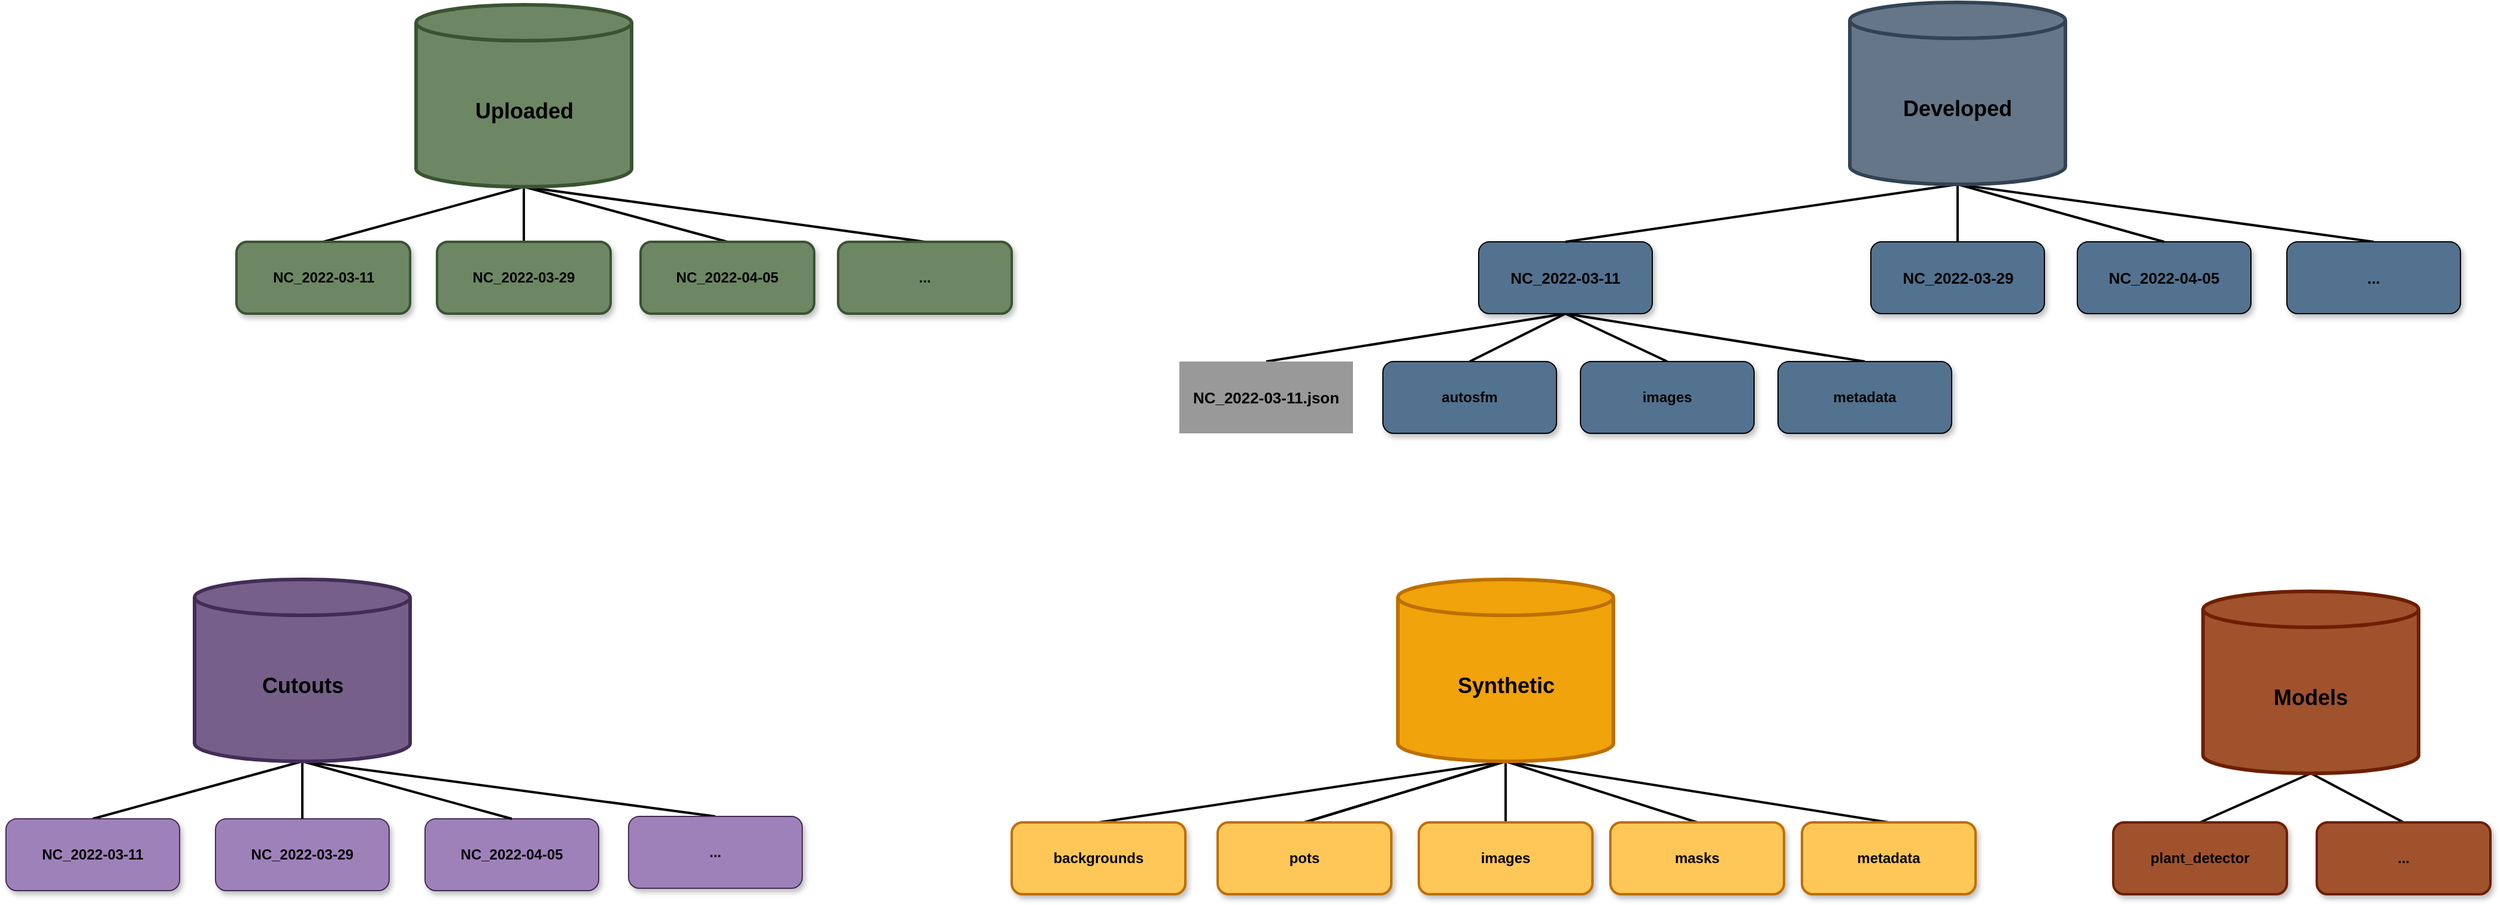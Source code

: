 <mxfile scale="5" border="0">
    <diagram id="tHSDk6hEZfy5MduG6564" name="Overview">
        <mxGraphModel dx="3484" dy="978" grid="1" gridSize="10" guides="1" tooltips="1" connect="1" arrows="1" fold="1" page="1" pageScale="1" pageWidth="850" pageHeight="1100" math="0" shadow="0">
            <root>
                <mxCell id="GhoBjA5qxDZ79smWviIq-0"/>
                <mxCell id="GhoBjA5qxDZ79smWviIq-1" parent="GhoBjA5qxDZ79smWviIq-0"/>
                <mxCell id="GhoBjA5qxDZ79smWviIq-2" style="edgeStyle=none;rounded=0;html=1;entryX=0.5;entryY=0;entryDx=0;entryDy=0;fontFamily=Helvetica;fontSize=9;fontColor=#000000;startArrow=none;startFill=0;endArrow=none;endFill=0;strokeColor=#000000;strokeWidth=2;elbow=vertical;exitX=0.5;exitY=1;exitDx=0;exitDy=0;" edge="1" parent="GhoBjA5qxDZ79smWviIq-1" source="GhoBjA5qxDZ79smWviIq-6" target="GhoBjA5qxDZ79smWviIq-10">
                    <mxGeometry relative="1" as="geometry"/>
                </mxCell>
                <mxCell id="GhoBjA5qxDZ79smWviIq-3" style="edgeStyle=none;rounded=0;html=1;entryX=0.5;entryY=0;entryDx=0;entryDy=0;fontFamily=Helvetica;fontSize=9;fontColor=#000000;startArrow=none;startFill=0;endArrow=none;endFill=0;strokeColor=#000000;strokeWidth=2;elbow=vertical;exitX=0.5;exitY=1;exitDx=0;exitDy=0;" edge="1" parent="GhoBjA5qxDZ79smWviIq-1" source="GhoBjA5qxDZ79smWviIq-6" target="GhoBjA5qxDZ79smWviIq-12">
                    <mxGeometry relative="1" as="geometry"/>
                </mxCell>
                <mxCell id="GhoBjA5qxDZ79smWviIq-4" style="edgeStyle=none;rounded=0;html=1;entryX=0.5;entryY=0;entryDx=0;entryDy=0;fontFamily=Helvetica;fontSize=9;fontColor=#000000;startArrow=none;startFill=0;endArrow=none;endFill=0;strokeColor=#000000;strokeWidth=2;elbow=vertical;exitX=0.5;exitY=1;exitDx=0;exitDy=0;" edge="1" parent="GhoBjA5qxDZ79smWviIq-1" source="GhoBjA5qxDZ79smWviIq-6" target="GhoBjA5qxDZ79smWviIq-14">
                    <mxGeometry relative="1" as="geometry"/>
                </mxCell>
                <mxCell id="GhoBjA5qxDZ79smWviIq-5" style="edgeStyle=none;rounded=0;html=1;entryX=0.5;entryY=0;entryDx=0;entryDy=0;fontFamily=Helvetica;fontSize=9;fontColor=#000000;startArrow=none;startFill=0;endArrow=none;endFill=0;strokeColor=#000000;strokeWidth=2;elbow=vertical;exitX=0.5;exitY=1;exitDx=0;exitDy=0;" edge="1" parent="GhoBjA5qxDZ79smWviIq-1" source="GhoBjA5qxDZ79smWviIq-6" target="GhoBjA5qxDZ79smWviIq-22">
                    <mxGeometry relative="1" as="geometry"/>
                </mxCell>
                <mxCell id="GhoBjA5qxDZ79smWviIq-6" value="NC_2022-03-11" style="whiteSpace=wrap;html=1;rounded=1;shadow=1;labelBackgroundColor=none;strokeWidth=1;fontFamily=Helvetica;fontSize=13;align=center;fillColor=#53728F;strokeColor=#000000;fontColor=#000000;fontStyle=1" vertex="1" parent="GhoBjA5qxDZ79smWviIq-1">
                    <mxGeometry x="-190" y="620" width="145" height="60" as="geometry"/>
                </mxCell>
                <mxCell id="GhoBjA5qxDZ79smWviIq-7" value="&lt;span style=&quot;font-size: 13px;&quot;&gt;NC_2022-03-29&lt;/span&gt;" style="whiteSpace=wrap;html=1;rounded=1;shadow=1;labelBackgroundColor=none;strokeWidth=1;fontFamily=Helvetica;fontSize=13;align=center;fillColor=#53728F;strokeColor=#000000;fontColor=#000000;fontStyle=1" vertex="1" parent="GhoBjA5qxDZ79smWviIq-1">
                    <mxGeometry x="137.5" y="620" width="145" height="60" as="geometry"/>
                </mxCell>
                <mxCell id="GhoBjA5qxDZ79smWviIq-8" value="&lt;span style=&quot;font-size: 13px;&quot;&gt;NC_2022-04-05&lt;/span&gt;" style="whiteSpace=wrap;html=1;rounded=1;shadow=1;labelBackgroundColor=none;strokeWidth=1;fontFamily=Helvetica;fontSize=13;align=center;fillColor=#53728F;strokeColor=#000000;fontColor=#000000;fontStyle=1" vertex="1" parent="GhoBjA5qxDZ79smWviIq-1">
                    <mxGeometry x="310" y="620" width="145" height="60" as="geometry"/>
                </mxCell>
                <mxCell id="GhoBjA5qxDZ79smWviIq-10" value="&lt;span&gt;metadata&lt;/span&gt;" style="whiteSpace=wrap;html=1;rounded=1;shadow=1;labelBackgroundColor=none;strokeWidth=1;fontFamily=Helvetica;fontSize=12;align=center;fillColor=#53728F;fontColor=#000000;strokeColor=#000000;fontStyle=1" vertex="1" parent="GhoBjA5qxDZ79smWviIq-1">
                    <mxGeometry x="60" y="720" width="145" height="60" as="geometry"/>
                </mxCell>
                <mxCell id="GhoBjA5qxDZ79smWviIq-12" value="&lt;span&gt;images&lt;/span&gt;" style="whiteSpace=wrap;html=1;rounded=1;shadow=1;labelBackgroundColor=none;strokeWidth=1;fontFamily=Helvetica;fontSize=12;align=center;fillColor=#53728F;fontColor=#000000;strokeColor=#000000;fontStyle=1" vertex="1" parent="GhoBjA5qxDZ79smWviIq-1">
                    <mxGeometry x="-105" y="720" width="145" height="60" as="geometry"/>
                </mxCell>
                <mxCell id="GhoBjA5qxDZ79smWviIq-14" value="&lt;span&gt;autosfm&lt;/span&gt;" style="whiteSpace=wrap;html=1;rounded=1;shadow=1;labelBackgroundColor=none;strokeWidth=1;fontFamily=Helvetica;fontSize=12;align=center;fillColor=#53728F;fontColor=#000000;strokeColor=#000000;fontStyle=1" vertex="1" parent="GhoBjA5qxDZ79smWviIq-1">
                    <mxGeometry x="-270" y="720" width="145" height="60" as="geometry"/>
                </mxCell>
                <mxCell id="GhoBjA5qxDZ79smWviIq-18" style="edgeStyle=none;rounded=0;html=1;fontFamily=Helvetica;fontSize=9;fontColor=#000000;startArrow=none;startFill=0;endArrow=none;endFill=0;strokeColor=#000000;strokeWidth=2;elbow=vertical;exitX=0.5;exitY=1;exitDx=0;exitDy=0;exitPerimeter=0;" edge="1" parent="GhoBjA5qxDZ79smWviIq-1" source="GhoBjA5qxDZ79smWviIq-21" target="GhoBjA5qxDZ79smWviIq-7">
                    <mxGeometry relative="1" as="geometry">
                        <mxPoint x="210" y="590" as="sourcePoint"/>
                    </mxGeometry>
                </mxCell>
                <mxCell id="GhoBjA5qxDZ79smWviIq-19" style="edgeStyle=none;rounded=0;html=1;entryX=0.5;entryY=0;entryDx=0;entryDy=0;fontFamily=Helvetica;fontSize=9;fontColor=#000000;startArrow=none;startFill=0;endArrow=none;endFill=0;strokeColor=#000000;strokeWidth=2;elbow=vertical;exitX=0.5;exitY=1;exitDx=0;exitDy=0;exitPerimeter=0;" edge="1" parent="GhoBjA5qxDZ79smWviIq-1" source="GhoBjA5qxDZ79smWviIq-21" target="GhoBjA5qxDZ79smWviIq-8">
                    <mxGeometry relative="1" as="geometry">
                        <mxPoint x="210" y="590" as="sourcePoint"/>
                    </mxGeometry>
                </mxCell>
                <mxCell id="GhoBjA5qxDZ79smWviIq-20" style="edgeStyle=none;rounded=0;html=1;entryX=0.5;entryY=0;entryDx=0;entryDy=0;fontFamily=Helvetica;fontSize=9;fontColor=#000000;startArrow=none;startFill=0;endArrow=none;endFill=0;strokeColor=#000000;strokeWidth=2;elbow=vertical;exitX=0.5;exitY=1;exitDx=0;exitDy=0;exitPerimeter=0;" edge="1" parent="GhoBjA5qxDZ79smWviIq-1" source="GhoBjA5qxDZ79smWviIq-21" target="GhoBjA5qxDZ79smWviIq-6">
                    <mxGeometry relative="1" as="geometry">
                        <mxPoint x="210" y="590" as="sourcePoint"/>
                    </mxGeometry>
                </mxCell>
                <mxCell id="Qs7hM2RmcAH8azSmT1Ue-38" style="edgeStyle=none;html=1;entryX=0.5;entryY=0;entryDx=0;entryDy=0;fontSize=10;fontColor=#000000;endArrow=none;endFill=0;strokeColor=#000000;strokeWidth=2;exitX=0.5;exitY=1;exitDx=0;exitDy=0;exitPerimeter=0;" edge="1" parent="GhoBjA5qxDZ79smWviIq-1" source="GhoBjA5qxDZ79smWviIq-21" target="Qs7hM2RmcAH8azSmT1Ue-37">
                    <mxGeometry relative="1" as="geometry"/>
                </mxCell>
                <mxCell id="GhoBjA5qxDZ79smWviIq-21" value="Developed" style="shape=cylinder3;whiteSpace=wrap;html=1;boundedLbl=1;backgroundOutline=1;size=15;rounded=0;shadow=0;fontFamily=Helvetica;fontSize=18;fontColor=#000000;strokeColor=#314354;strokeWidth=3;fillColor=#647687;fontStyle=1" vertex="1" parent="GhoBjA5qxDZ79smWviIq-1">
                    <mxGeometry x="120" y="420" width="180" height="152" as="geometry"/>
                </mxCell>
                <mxCell id="GhoBjA5qxDZ79smWviIq-22" value="&lt;span style=&quot;font-size: 13px ; font-weight: 700&quot;&gt;NC_2022-03-11.json&lt;br&gt;&lt;/span&gt;" style="whiteSpace=wrap;html=1;rounded=0;shadow=0;labelBackgroundColor=none;strokeWidth=1;fontFamily=Helvetica;fontSize=9;align=center;strokeColor=none;dashed=1;fontStyle=0;fontColor=#000000;fillColor=#999999;" vertex="1" parent="GhoBjA5qxDZ79smWviIq-1">
                    <mxGeometry x="-440" y="720" width="145" height="60" as="geometry"/>
                </mxCell>
                <mxCell id="Qs7hM2RmcAH8azSmT1Ue-30" style="edgeStyle=none;html=1;entryX=0.5;entryY=0;entryDx=0;entryDy=0;fontSize=10;fontColor=#000000;endArrow=none;endFill=0;strokeColor=#000000;strokeWidth=2;exitX=0.5;exitY=1;exitDx=0;exitDy=0;exitPerimeter=0;" edge="1" parent="GhoBjA5qxDZ79smWviIq-1" source="oo1tfNsjoWX_7zOaaVae-0" target="oo1tfNsjoWX_7zOaaVae-2">
                    <mxGeometry relative="1" as="geometry"/>
                </mxCell>
                <mxCell id="Qs7hM2RmcAH8azSmT1Ue-31" style="edgeStyle=none;html=1;entryX=0.5;entryY=0;entryDx=0;entryDy=0;fontSize=10;fontColor=#000000;endArrow=none;endFill=0;strokeColor=#000000;strokeWidth=2;exitX=0.5;exitY=1;exitDx=0;exitDy=0;exitPerimeter=0;" edge="1" parent="GhoBjA5qxDZ79smWviIq-1" source="oo1tfNsjoWX_7zOaaVae-0" target="oo1tfNsjoWX_7zOaaVae-3">
                    <mxGeometry relative="1" as="geometry"/>
                </mxCell>
                <mxCell id="oo1tfNsjoWX_7zOaaVae-0" value="Models" style="shape=cylinder3;whiteSpace=wrap;html=1;boundedLbl=1;backgroundOutline=1;size=15;rounded=0;shadow=0;fontFamily=Helvetica;fontSize=18;fontColor=#000000;strokeColor=#6D1F00;strokeWidth=3;fillColor=#a0522d;fontStyle=1" vertex="1" parent="GhoBjA5qxDZ79smWviIq-1">
                    <mxGeometry x="415" y="912" width="180" height="152" as="geometry"/>
                </mxCell>
                <mxCell id="oo1tfNsjoWX_7zOaaVae-2" value="&lt;span&gt;plant_detector&lt;/span&gt;" style="whiteSpace=wrap;html=1;rounded=1;shadow=1;labelBackgroundColor=none;strokeWidth=2;fontFamily=Helvetica;fontSize=12;align=center;fontColor=#000000;strokeColor=#6D1F00;fontStyle=1;fillColor=#a0522d;" vertex="1" parent="GhoBjA5qxDZ79smWviIq-1">
                    <mxGeometry x="340" y="1105" width="145" height="60" as="geometry"/>
                </mxCell>
                <mxCell id="oo1tfNsjoWX_7zOaaVae-3" value="&lt;span&gt;...&lt;/span&gt;" style="whiteSpace=wrap;html=1;rounded=1;shadow=1;labelBackgroundColor=none;strokeWidth=2;fontFamily=Helvetica;fontSize=12;align=center;fontColor=#000000;strokeColor=#6D1F00;fontStyle=1;fillColor=#a0522d;" vertex="1" parent="GhoBjA5qxDZ79smWviIq-1">
                    <mxGeometry x="510" y="1105" width="145" height="60" as="geometry"/>
                </mxCell>
                <mxCell id="Qs7hM2RmcAH8azSmT1Ue-33" style="edgeStyle=none;html=1;entryX=0.5;entryY=0;entryDx=0;entryDy=0;fontSize=10;fontColor=#000000;endArrow=none;endFill=0;strokeColor=#000000;strokeWidth=2;exitX=0.5;exitY=1;exitDx=0;exitDy=0;exitPerimeter=0;" edge="1" parent="GhoBjA5qxDZ79smWviIq-1" source="yJ3HHYNd-cNSj6HAZLW3-0" target="yJ3HHYNd-cNSj6HAZLW3-3">
                    <mxGeometry relative="1" as="geometry"/>
                </mxCell>
                <mxCell id="Qs7hM2RmcAH8azSmT1Ue-34" style="edgeStyle=none;html=1;fontSize=10;fontColor=#000000;endArrow=none;endFill=0;strokeColor=#000000;strokeWidth=2;" edge="1" parent="GhoBjA5qxDZ79smWviIq-1" source="yJ3HHYNd-cNSj6HAZLW3-0" target="yJ3HHYNd-cNSj6HAZLW3-2">
                    <mxGeometry relative="1" as="geometry"/>
                </mxCell>
                <mxCell id="Qs7hM2RmcAH8azSmT1Ue-35" style="edgeStyle=none;html=1;entryX=0.5;entryY=0;entryDx=0;entryDy=0;fontSize=10;fontColor=#000000;endArrow=none;endFill=0;strokeColor=#000000;strokeWidth=2;exitX=0.5;exitY=1;exitDx=0;exitDy=0;exitPerimeter=0;" edge="1" parent="GhoBjA5qxDZ79smWviIq-1" source="yJ3HHYNd-cNSj6HAZLW3-0" target="Qs7hM2RmcAH8azSmT1Ue-32">
                    <mxGeometry relative="1" as="geometry"/>
                </mxCell>
                <mxCell id="Qs7hM2RmcAH8azSmT1Ue-40" style="edgeStyle=none;html=1;entryX=0.5;entryY=0;entryDx=0;entryDy=0;fontSize=10;fontColor=#000000;endArrow=none;endFill=0;strokeColor=#000000;strokeWidth=2;exitX=0.5;exitY=1;exitDx=0;exitDy=0;exitPerimeter=0;" edge="1" parent="GhoBjA5qxDZ79smWviIq-1" source="yJ3HHYNd-cNSj6HAZLW3-0" target="Qs7hM2RmcAH8azSmT1Ue-39">
                    <mxGeometry relative="1" as="geometry"/>
                </mxCell>
                <mxCell id="yJ3HHYNd-cNSj6HAZLW3-0" value="Uploaded" style="shape=cylinder3;whiteSpace=wrap;html=1;boundedLbl=1;backgroundOutline=1;size=15;rounded=0;shadow=0;fontFamily=Helvetica;fontSize=18;fontColor=#000000;strokeColor=#3A5431;strokeWidth=3;fillColor=#6d8764;fontStyle=1" vertex="1" parent="GhoBjA5qxDZ79smWviIq-1">
                    <mxGeometry x="-1077.5" y="422" width="180" height="152" as="geometry"/>
                </mxCell>
                <mxCell id="yJ3HHYNd-cNSj6HAZLW3-2" value="NC_2022-03-29" style="whiteSpace=wrap;html=1;rounded=1;shadow=1;labelBackgroundColor=none;strokeWidth=2;fontFamily=Helvetica;fontSize=12;align=center;fontColor=#000000;strokeColor=#3A5431;fontStyle=1;fillColor=#6d8764;" vertex="1" parent="GhoBjA5qxDZ79smWviIq-1">
                    <mxGeometry x="-1060" y="620" width="145" height="60" as="geometry"/>
                </mxCell>
                <mxCell id="yJ3HHYNd-cNSj6HAZLW3-3" value="NC_2022-04-05" style="whiteSpace=wrap;html=1;rounded=1;shadow=1;labelBackgroundColor=none;strokeWidth=2;fontFamily=Helvetica;fontSize=12;align=center;fontColor=#000000;strokeColor=#3A5431;fontStyle=1;fillColor=#6d8764;" vertex="1" parent="GhoBjA5qxDZ79smWviIq-1">
                    <mxGeometry x="-890" y="620" width="145" height="60" as="geometry"/>
                </mxCell>
                <mxCell id="Qs7hM2RmcAH8azSmT1Ue-0" style="edgeStyle=none;rounded=0;html=1;entryX=0.5;entryY=1;entryDx=0;entryDy=0;entryPerimeter=0;fontFamily=Helvetica;fontSize=9;fontColor=#000000;startArrow=none;startFill=0;endArrow=none;endFill=0;strokeColor=#000000;strokeWidth=2;elbow=vertical;exitX=0.5;exitY=0;exitDx=0;exitDy=0;" edge="1" parent="GhoBjA5qxDZ79smWviIq-1" source="Qs7hM2RmcAH8azSmT1Ue-2" target="Qs7hM2RmcAH8azSmT1Ue-8">
                    <mxGeometry relative="1" as="geometry"/>
                </mxCell>
                <mxCell id="Qs7hM2RmcAH8azSmT1Ue-2" value="NC_2022-03-11" style="whiteSpace=wrap;html=1;rounded=1;shadow=1;labelBackgroundColor=none;strokeWidth=1;fontFamily=Helvetica;fontSize=12;align=center;fontColor=#000000;strokeColor=#432D57;fontStyle=1;fillColor=#9F81BA;" vertex="1" parent="GhoBjA5qxDZ79smWviIq-1">
                    <mxGeometry x="-1420" y="1102" width="145" height="60" as="geometry"/>
                </mxCell>
                <mxCell id="Qs7hM2RmcAH8azSmT1Ue-3" value="&lt;span&gt;NC_2022-03-29&lt;/span&gt;" style="whiteSpace=wrap;html=1;rounded=1;shadow=1;labelBackgroundColor=none;strokeWidth=1;fontFamily=Helvetica;fontSize=12;align=center;fontColor=#000000;strokeColor=#432D57;fontStyle=1;fillColor=#9F81BA;" vertex="1" parent="GhoBjA5qxDZ79smWviIq-1">
                    <mxGeometry x="-1245" y="1102" width="145" height="60" as="geometry"/>
                </mxCell>
                <mxCell id="Qs7hM2RmcAH8azSmT1Ue-4" value="&lt;span&gt;NC_2022-04-05&lt;/span&gt;" style="whiteSpace=wrap;html=1;rounded=1;shadow=1;labelBackgroundColor=none;strokeWidth=1;fontFamily=Helvetica;fontSize=12;align=center;fontColor=#000000;strokeColor=#432D57;fontStyle=1;fillColor=#9F81BA;" vertex="1" parent="GhoBjA5qxDZ79smWviIq-1">
                    <mxGeometry x="-1070" y="1102" width="145" height="60" as="geometry"/>
                </mxCell>
                <mxCell id="Qs7hM2RmcAH8azSmT1Ue-6" style="edgeStyle=none;rounded=0;html=1;entryX=0.5;entryY=0;entryDx=0;entryDy=0;fontFamily=Helvetica;fontSize=9;fontColor=#000000;startArrow=none;startFill=0;endArrow=none;endFill=0;strokeColor=#000000;strokeWidth=2;elbow=vertical;exitX=0.5;exitY=1;exitDx=0;exitDy=0;exitPerimeter=0;" edge="1" parent="GhoBjA5qxDZ79smWviIq-1" source="Qs7hM2RmcAH8azSmT1Ue-8" target="Qs7hM2RmcAH8azSmT1Ue-3">
                    <mxGeometry relative="1" as="geometry"/>
                </mxCell>
                <mxCell id="Qs7hM2RmcAH8azSmT1Ue-7" style="edgeStyle=none;rounded=0;html=1;entryX=0.5;entryY=0;entryDx=0;entryDy=0;fontFamily=Helvetica;fontSize=9;fontColor=#000000;startArrow=none;startFill=0;endArrow=none;endFill=0;strokeColor=#000000;strokeWidth=2;elbow=vertical;exitX=0.5;exitY=1;exitDx=0;exitDy=0;exitPerimeter=0;" edge="1" parent="GhoBjA5qxDZ79smWviIq-1" source="Qs7hM2RmcAH8azSmT1Ue-8" target="Qs7hM2RmcAH8azSmT1Ue-4">
                    <mxGeometry relative="1" as="geometry"/>
                </mxCell>
                <mxCell id="Qs7hM2RmcAH8azSmT1Ue-42" style="edgeStyle=none;html=1;entryX=0.5;entryY=0;entryDx=0;entryDy=0;fontSize=10;fontColor=#000000;endArrow=none;endFill=0;strokeColor=#000000;strokeWidth=2;exitX=0.5;exitY=1;exitDx=0;exitDy=0;exitPerimeter=0;" edge="1" parent="GhoBjA5qxDZ79smWviIq-1" source="Qs7hM2RmcAH8azSmT1Ue-8" target="Qs7hM2RmcAH8azSmT1Ue-41">
                    <mxGeometry relative="1" as="geometry"/>
                </mxCell>
                <mxCell id="Qs7hM2RmcAH8azSmT1Ue-8" value="Cutouts" style="shape=cylinder3;whiteSpace=wrap;html=1;boundedLbl=1;backgroundOutline=1;size=15;rounded=0;shadow=0;fontFamily=Helvetica;fontSize=18;fontColor=#000000;strokeColor=#432D57;strokeWidth=3;fillColor=#76608a;fontStyle=1" vertex="1" parent="GhoBjA5qxDZ79smWviIq-1">
                    <mxGeometry x="-1262.5" y="902" width="180" height="152" as="geometry"/>
                </mxCell>
                <mxCell id="Qs7hM2RmcAH8azSmT1Ue-23" style="edgeStyle=none;html=1;entryX=0.5;entryY=0;entryDx=0;entryDy=0;fontSize=10;fontColor=#000000;strokeColor=#000000;strokeWidth=2;endArrow=none;endFill=0;exitX=0.5;exitY=1;exitDx=0;exitDy=0;exitPerimeter=0;" edge="1" parent="GhoBjA5qxDZ79smWviIq-1" source="Qs7hM2RmcAH8azSmT1Ue-10" target="Qs7hM2RmcAH8azSmT1Ue-19">
                    <mxGeometry relative="1" as="geometry"/>
                </mxCell>
                <mxCell id="Qs7hM2RmcAH8azSmT1Ue-24" style="edgeStyle=none;html=1;entryX=0.5;entryY=0;entryDx=0;entryDy=0;fontSize=10;fontColor=#000000;endArrow=none;endFill=0;strokeColor=#000000;strokeWidth=2;exitX=0.5;exitY=1;exitDx=0;exitDy=0;exitPerimeter=0;" edge="1" parent="GhoBjA5qxDZ79smWviIq-1" source="Qs7hM2RmcAH8azSmT1Ue-10" target="Qs7hM2RmcAH8azSmT1Ue-18">
                    <mxGeometry relative="1" as="geometry"/>
                </mxCell>
                <mxCell id="Qs7hM2RmcAH8azSmT1Ue-25" style="edgeStyle=none;html=1;fontSize=10;fontColor=#000000;endArrow=none;endFill=0;strokeColor=#000000;strokeWidth=2;" edge="1" parent="GhoBjA5qxDZ79smWviIq-1" source="Qs7hM2RmcAH8azSmT1Ue-10" target="Qs7hM2RmcAH8azSmT1Ue-20">
                    <mxGeometry relative="1" as="geometry"/>
                </mxCell>
                <mxCell id="Qs7hM2RmcAH8azSmT1Ue-26" style="edgeStyle=none;html=1;entryX=0.5;entryY=0;entryDx=0;entryDy=0;fontSize=10;fontColor=#000000;endArrow=none;endFill=0;strokeColor=#000000;strokeWidth=2;exitX=0.5;exitY=1;exitDx=0;exitDy=0;exitPerimeter=0;" edge="1" parent="GhoBjA5qxDZ79smWviIq-1" source="Qs7hM2RmcAH8azSmT1Ue-10" target="Qs7hM2RmcAH8azSmT1Ue-12">
                    <mxGeometry relative="1" as="geometry"/>
                </mxCell>
                <mxCell id="Qs7hM2RmcAH8azSmT1Ue-27" style="edgeStyle=none;html=1;entryX=0.5;entryY=1;entryDx=0;entryDy=0;entryPerimeter=0;fontSize=10;fontColor=#000000;endArrow=none;endFill=0;strokeColor=#000000;strokeWidth=2;exitX=0.5;exitY=0;exitDx=0;exitDy=0;" edge="1" parent="GhoBjA5qxDZ79smWviIq-1" source="Qs7hM2RmcAH8azSmT1Ue-11" target="Qs7hM2RmcAH8azSmT1Ue-10">
                    <mxGeometry relative="1" as="geometry"/>
                </mxCell>
                <mxCell id="Qs7hM2RmcAH8azSmT1Ue-11" value="backgrounds" style="whiteSpace=wrap;html=1;rounded=1;shadow=1;labelBackgroundColor=none;strokeWidth=2;fontFamily=Helvetica;fontSize=12;align=center;fontColor=#000000;strokeColor=#BD7000;fontStyle=1;fillColor=#FEC758;gradientColor=none;" vertex="1" parent="GhoBjA5qxDZ79smWviIq-1">
                    <mxGeometry x="-580" y="1105" width="145" height="60" as="geometry"/>
                </mxCell>
                <mxCell id="Qs7hM2RmcAH8azSmT1Ue-28" style="edgeStyle=none;html=1;entryX=0.5;entryY=1;entryDx=0;entryDy=0;entryPerimeter=0;fontSize=10;fontColor=#000000;endArrow=none;endFill=0;strokeColor=#000000;strokeWidth=2;exitX=0.5;exitY=0;exitDx=0;exitDy=0;" edge="1" parent="GhoBjA5qxDZ79smWviIq-1" source="Qs7hM2RmcAH8azSmT1Ue-12" target="Qs7hM2RmcAH8azSmT1Ue-10">
                    <mxGeometry relative="1" as="geometry"/>
                </mxCell>
                <mxCell id="Qs7hM2RmcAH8azSmT1Ue-12" value="&lt;span&gt;pots&lt;/span&gt;" style="whiteSpace=wrap;html=1;rounded=1;shadow=1;labelBackgroundColor=none;strokeWidth=2;fontFamily=Helvetica;fontSize=12;align=center;fontColor=#000000;strokeColor=#BD7000;fontStyle=1;fillColor=#FEC758;gradientColor=none;" vertex="1" parent="GhoBjA5qxDZ79smWviIq-1">
                    <mxGeometry x="-408" y="1105" width="145" height="60" as="geometry"/>
                </mxCell>
                <mxCell id="Qs7hM2RmcAH8azSmT1Ue-18" value="&lt;span&gt;masks&lt;/span&gt;" style="whiteSpace=wrap;html=1;rounded=1;shadow=1;labelBackgroundColor=none;strokeWidth=2;fontFamily=Helvetica;fontSize=12;align=center;fontColor=#000000;strokeColor=#BD7000;fontStyle=1;fillColor=#FEC758;gradientColor=none;" vertex="1" parent="GhoBjA5qxDZ79smWviIq-1">
                    <mxGeometry x="-80" y="1105" width="145" height="60" as="geometry"/>
                </mxCell>
                <mxCell id="Qs7hM2RmcAH8azSmT1Ue-19" value="&lt;span&gt;metadata&lt;/span&gt;" style="whiteSpace=wrap;html=1;rounded=1;shadow=1;labelBackgroundColor=none;strokeWidth=2;fontFamily=Helvetica;fontSize=12;align=center;fontColor=#000000;strokeColor=#BD7000;fontStyle=1;fillColor=#FEC758;gradientColor=none;" vertex="1" parent="GhoBjA5qxDZ79smWviIq-1">
                    <mxGeometry x="80" y="1105" width="145" height="60" as="geometry"/>
                </mxCell>
                <mxCell id="Qs7hM2RmcAH8azSmT1Ue-20" value="&lt;span&gt;images&lt;/span&gt;" style="whiteSpace=wrap;html=1;rounded=1;shadow=1;labelBackgroundColor=none;strokeWidth=2;fontFamily=Helvetica;fontSize=12;align=center;fontColor=#000000;strokeColor=#BD7000;fontStyle=1;fillColor=#FEC758;gradientColor=none;" vertex="1" parent="GhoBjA5qxDZ79smWviIq-1">
                    <mxGeometry x="-240" y="1105" width="145" height="60" as="geometry"/>
                </mxCell>
                <mxCell id="Qs7hM2RmcAH8azSmT1Ue-10" value="Synthetic" style="shape=cylinder3;whiteSpace=wrap;html=1;boundedLbl=1;backgroundOutline=1;size=15;rounded=0;shadow=0;fontFamily=Helvetica;fontSize=18;fontColor=#000000;strokeColor=#BD7000;strokeWidth=3;fillColor=#f0a30a;fontStyle=1" vertex="1" parent="GhoBjA5qxDZ79smWviIq-1">
                    <mxGeometry x="-257.5" y="902" width="180" height="152" as="geometry"/>
                </mxCell>
                <mxCell id="Qs7hM2RmcAH8azSmT1Ue-32" value="NC_2022-03-11" style="whiteSpace=wrap;html=1;rounded=1;shadow=1;labelBackgroundColor=none;strokeWidth=2;fontFamily=Helvetica;fontSize=12;align=center;fontColor=#000000;strokeColor=#3A5431;fontStyle=1;fillColor=#6d8764;" vertex="1" parent="GhoBjA5qxDZ79smWviIq-1">
                    <mxGeometry x="-1227.5" y="620" width="145" height="60" as="geometry"/>
                </mxCell>
                <mxCell id="Qs7hM2RmcAH8azSmT1Ue-37" value="&lt;span style=&quot;font-size: 13px&quot;&gt;...&lt;/span&gt;" style="whiteSpace=wrap;html=1;rounded=1;shadow=1;labelBackgroundColor=none;strokeWidth=1;fontFamily=Helvetica;fontSize=13;align=center;fillColor=#53728F;strokeColor=#000000;fontColor=#000000;fontStyle=1" vertex="1" parent="GhoBjA5qxDZ79smWviIq-1">
                    <mxGeometry x="485" y="620" width="145" height="60" as="geometry"/>
                </mxCell>
                <mxCell id="Qs7hM2RmcAH8azSmT1Ue-39" value="..." style="whiteSpace=wrap;html=1;rounded=1;shadow=1;labelBackgroundColor=none;strokeWidth=2;fontFamily=Helvetica;fontSize=12;align=center;fontColor=#000000;strokeColor=#3A5431;fontStyle=1;fillColor=#6d8764;" vertex="1" parent="GhoBjA5qxDZ79smWviIq-1">
                    <mxGeometry x="-725" y="620" width="145" height="60" as="geometry"/>
                </mxCell>
                <mxCell id="Qs7hM2RmcAH8azSmT1Ue-41" value="&lt;span&gt;...&lt;/span&gt;" style="whiteSpace=wrap;html=1;rounded=1;shadow=1;labelBackgroundColor=none;strokeWidth=1;fontFamily=Helvetica;fontSize=12;align=center;fontColor=#000000;strokeColor=#432D57;fontStyle=1;fillColor=#9F81BA;" vertex="1" parent="GhoBjA5qxDZ79smWviIq-1">
                    <mxGeometry x="-900" y="1100" width="145" height="60" as="geometry"/>
                </mxCell>
            </root>
        </mxGraphModel>
    </diagram>
    <diagram id="UZcBZHuCxPkSoPWsKl-q" name="Model">
        <mxGraphModel dx="981" dy="538" grid="1" gridSize="10" guides="1" tooltips="1" connect="1" arrows="1" fold="1" page="1" pageScale="1" pageWidth="850" pageHeight="1100" math="0" shadow="0">
            <root>
                <mxCell id="BVGTXL4v7qNQqPZFXonO-0"/>
                <mxCell id="BVGTXL4v7qNQqPZFXonO-1" parent="BVGTXL4v7qNQqPZFXonO-0"/>
                <mxCell id="BVGTXL4v7qNQqPZFXonO-2" value="Models" style="shape=cylinder3;whiteSpace=wrap;html=1;boundedLbl=1;backgroundOutline=1;size=15;rounded=0;shadow=0;fontFamily=Helvetica;fontSize=18;fontColor=#000000;strokeColor=#6D1F00;strokeWidth=3;fillColor=#a0522d;fontStyle=1" parent="BVGTXL4v7qNQqPZFXonO-1" vertex="1">
                    <mxGeometry x="335" y="220" width="180" height="152" as="geometry"/>
                </mxCell>
                <mxCell id="A55L7XRg_N06U0c9G8p--0" value="&lt;span style=&quot;font-size: 10px;&quot;&gt;lkj4gh23jf3jkhg.pt&lt;br style=&quot;font-size: 10px;&quot;&gt;&lt;br style=&quot;font-size: 10px;&quot;&gt;&lt;/span&gt;&lt;div style=&quot;font-size: 10px; text-align: left;&quot;&gt;&lt;span style=&quot;font-size: 10px;&quot;&gt;&lt;/span&gt;-&lt;span style=&quot;white-space: pre; font-size: 10px;&quot;&gt;&#9;&lt;/span&gt;model weights&lt;/div&gt;&lt;div style=&quot;font-size: 10px; text-align: left;&quot;&gt;&lt;br style=&quot;font-size: 10px;&quot;&gt;&lt;/div&gt;&lt;div style=&quot;font-size: 10px; text-align: left;&quot;&gt;-&lt;span style=&quot;white-space: pre; font-size: 10px;&quot;&gt;&#9;&lt;/span&gt;work in progress&lt;/div&gt;" style="whiteSpace=wrap;html=1;rounded=0;shadow=0;labelBackgroundColor=none;strokeWidth=1;fontFamily=Helvetica;fontSize=10;align=center;strokeColor=#432D57;dashed=1;fontColor=#000000;fontStyle=1;fillColor=#999999;" parent="BVGTXL4v7qNQqPZFXonO-1" vertex="1">
                    <mxGeometry x="260" y="480" width="145" height="90" as="geometry"/>
                </mxCell>
                <mxCell id="A55L7XRg_N06U0c9G8p--1" value="&lt;span&gt;plant_detector&lt;/span&gt;" style="whiteSpace=wrap;html=1;rounded=1;shadow=1;labelBackgroundColor=none;strokeWidth=2;fontFamily=Helvetica;fontSize=12;align=center;fontColor=#000000;strokeColor=#6D1F00;fontStyle=1;fillColor=#a0522d;" parent="BVGTXL4v7qNQqPZFXonO-1" vertex="1">
                    <mxGeometry x="260" y="400" width="145" height="60" as="geometry"/>
                </mxCell>
                <mxCell id="A55L7XRg_N06U0c9G8p--2" value="&lt;span&gt;...&lt;/span&gt;" style="whiteSpace=wrap;html=1;rounded=1;shadow=1;labelBackgroundColor=none;strokeWidth=2;fontFamily=Helvetica;fontSize=12;align=center;fontColor=#000000;strokeColor=#6D1F00;fontStyle=1;fillColor=#a0522d;" parent="BVGTXL4v7qNQqPZFXonO-1" vertex="1">
                    <mxGeometry x="430" y="400" width="145" height="60" as="geometry"/>
                </mxCell>
            </root>
        </mxGraphModel>
    </diagram>
    <diagram id="R2R30q2T5EyBs8tg9466" name="Synthetic">
        <mxGraphModel dx="818" dy="448" grid="1" gridSize="10" guides="1" tooltips="1" connect="1" arrows="1" fold="1" page="1" pageScale="1" pageWidth="850" pageHeight="1100" math="0" shadow="0">
            <root>
                <mxCell id="TjrWqL2Qj_l4yBdBA7TV-0"/>
                <mxCell id="TjrWqL2Qj_l4yBdBA7TV-1" parent="TjrWqL2Qj_l4yBdBA7TV-0"/>
                <mxCell id="vYHM4k-U5a7E1_WkHhs2-0" value="Synthetic" style="shape=cylinder3;whiteSpace=wrap;html=1;boundedLbl=1;backgroundOutline=1;size=15;rounded=0;shadow=0;fontFamily=Helvetica;fontSize=18;fontColor=#000000;strokeColor=#BD7000;strokeWidth=3;fillColor=#f0a30a;fontStyle=1" parent="TjrWqL2Qj_l4yBdBA7TV-1" vertex="1">
                    <mxGeometry x="332.5" y="280" width="180" height="152" as="geometry"/>
                </mxCell>
                <mxCell id="OO1ShBabJYK2EbokbHyE-0" value="backgrounds" style="whiteSpace=wrap;html=1;rounded=1;shadow=1;labelBackgroundColor=none;strokeWidth=2;fontFamily=Helvetica;fontSize=12;align=center;fontColor=#000000;strokeColor=#BD7000;fontStyle=1;fillColor=#FEC758;gradientColor=none;" parent="TjrWqL2Qj_l4yBdBA7TV-1" vertex="1">
                    <mxGeometry x="10" y="460" width="145" height="60" as="geometry"/>
                </mxCell>
                <mxCell id="OO1ShBabJYK2EbokbHyE-4" value="&lt;span&gt;pots&lt;/span&gt;" style="whiteSpace=wrap;html=1;rounded=1;shadow=1;labelBackgroundColor=none;strokeWidth=2;fontFamily=Helvetica;fontSize=12;align=center;fontColor=#000000;strokeColor=#BD7000;fontStyle=1;fillColor=#FEC758;gradientColor=none;" parent="TjrWqL2Qj_l4yBdBA7TV-1" vertex="1">
                    <mxGeometry x="182" y="460" width="145" height="60" as="geometry"/>
                </mxCell>
                <mxCell id="zJq-SABxstgYOHut3OSL-0" value="&lt;font style=&quot;font-size: 7px&quot;&gt;862f315672e94d30809da4d109c48.png&lt;br&gt;...&lt;br&gt;&lt;br&gt;862f315672e94d3809da4d109c48.json&lt;br&gt;...&lt;/font&gt;&lt;br&gt;&lt;span style=&quot;font-size: 7px&quot;&gt;&lt;br&gt;&lt;div style=&quot;text-align: left&quot;&gt;&lt;span&gt;-&lt;span style=&quot;white-space: pre&quot;&gt;&#9;&lt;/span&gt;Contains both images and&lt;/span&gt;&lt;/div&gt;&lt;div style=&quot;text-align: left&quot;&gt;&lt;span&gt;&lt;span style=&quot;white-space: pre&quot;&gt;&#9;&lt;/span&gt;json metadata&lt;/span&gt;&lt;/div&gt;&lt;div style=&quot;text-align: left&quot;&gt;&lt;span&gt;&lt;br&gt;&lt;/span&gt;&lt;/div&gt;&lt;div style=&quot;text-align: left&quot;&gt;&lt;span&gt;-&amp;nbsp;&lt;span style=&quot;white-space: pre&quot;&gt;&#9;&lt;/span&gt;Uses uuid name convention&lt;/span&gt;&lt;/div&gt;&lt;div style=&quot;text-align: left&quot;&gt;&lt;/div&gt;&lt;/span&gt;" style="whiteSpace=wrap;html=1;rounded=0;shadow=0;labelBackgroundColor=none;strokeWidth=1;fontFamily=Helvetica;fontSize=5;align=center;strokeColor=#432D57;dashed=1;fontColor=#000000;fontStyle=1;fillColor=#999999;" parent="TjrWqL2Qj_l4yBdBA7TV-1" vertex="1">
                    <mxGeometry x="10" y="540" width="145" height="90" as="geometry"/>
                </mxCell>
                <mxCell id="zJq-SABxstgYOHut3OSL-1" value="&lt;span style=&quot;font-size: 7px&quot;&gt;jklh34b13ab7bb4sd43l66kl5kj&lt;/span&gt;&lt;span style=&quot;font-size: 7px&quot;&gt;.png&lt;br style=&quot;font-size: 7px&quot;&gt;&lt;/span&gt;&lt;span style=&quot;font-size: 7px&quot;&gt;...&lt;br style=&quot;font-size: 7px&quot;&gt;&lt;br style=&quot;font-size: 7px&quot;&gt;&lt;/span&gt;&lt;div style=&quot;font-size: 7px ; text-align: left&quot;&gt;&lt;span style=&quot;font-size: 7px&quot;&gt;&lt;/span&gt;-&lt;span style=&quot;white-space: pre ; font-size: 7px&quot;&gt;&#9;&lt;/span&gt;UUID name and&amp;nbsp;&lt;/div&gt;&lt;div style=&quot;font-size: 7px ; text-align: left&quot;&gt;&lt;span style=&quot;white-space: pre ; font-size: 7px&quot;&gt;&#9;&lt;/span&gt;only contains images&lt;/div&gt;" style="whiteSpace=wrap;html=1;rounded=0;shadow=0;labelBackgroundColor=none;strokeWidth=1;fontFamily=Helvetica;fontSize=7;align=center;strokeColor=#432D57;dashed=1;fontColor=#000000;fontStyle=1;fillColor=#999999;" parent="TjrWqL2Qj_l4yBdBA7TV-1" vertex="1">
                    <mxGeometry x="350" y="540" width="145" height="90" as="geometry"/>
                </mxCell>
                <mxCell id="zJq-SABxstgYOHut3OSL-2" value="jklh34b13ab7bb4sd43l66kl5kj&lt;span style=&quot;font-size: 7px&quot;&gt;.png&lt;br style=&quot;font-size: 7px&quot;&gt;&lt;/span&gt;&lt;span style=&quot;font-size: 7px&quot;&gt;...&lt;br style=&quot;font-size: 7px&quot;&gt;&lt;br style=&quot;font-size: 7px&quot;&gt;&lt;/span&gt;&lt;div style=&quot;font-size: 7px ; text-align: left&quot;&gt;-&lt;span style=&quot;font-size: 7px&quot;&gt;&#9;&lt;/span&gt;UUID name and&amp;nbsp;&lt;/div&gt;&lt;div style=&quot;font-size: 7px ; text-align: left&quot;&gt;&lt;span style=&quot;font-size: 7px&quot;&gt;&#9;&lt;/span&gt;&lt;span style=&quot;font-size: 7px&quot;&gt;&#9;&lt;/span&gt;only contains images&lt;/div&gt;" style="whiteSpace=wrap;html=1;rounded=0;shadow=0;labelBackgroundColor=none;strokeWidth=1;fontFamily=Helvetica;fontSize=7;align=center;strokeColor=#432D57;dashed=1;fontColor=#000000;fontStyle=1;fillColor=#999999;" parent="TjrWqL2Qj_l4yBdBA7TV-1" vertex="1">
                    <mxGeometry x="510" y="540" width="145" height="90" as="geometry"/>
                </mxCell>
                <mxCell id="zJq-SABxstgYOHut3OSL-3" value="jklh34b13ab7bb4sd43l66kl5kj&lt;span style=&quot;font-size: 7px&quot;&gt;.json&lt;br style=&quot;font-size: 7px&quot;&gt;&lt;/span&gt;&lt;span style=&quot;font-size: 7px&quot;&gt;...&lt;br style=&quot;font-size: 7px&quot;&gt;&lt;br style=&quot;font-size: 7px&quot;&gt;&lt;/span&gt;&lt;div style=&quot;font-size: 7px ; text-align: left&quot;&gt;-&lt;span style=&quot;font-size: 7px&quot;&gt;&#9;&lt;/span&gt;UUID name and&amp;nbsp;&lt;span style=&quot;font-size: 7px&quot;&gt;only&amp;nbsp;&lt;/span&gt;&lt;/div&gt;&lt;div style=&quot;font-size: 7px ; text-align: left&quot;&gt;&lt;span style=&quot;font-size: 7px&quot;&gt;&lt;span style=&quot;font-size: 7px&quot;&gt;&#9;&lt;/span&gt;contains jsons metadata&lt;/span&gt;&lt;/div&gt;" style="whiteSpace=wrap;html=1;rounded=0;shadow=0;labelBackgroundColor=none;strokeWidth=1;fontFamily=Helvetica;fontSize=7;align=center;strokeColor=#432D57;dashed=1;fontColor=#000000;fontStyle=1;fillColor=#999999;" parent="TjrWqL2Qj_l4yBdBA7TV-1" vertex="1">
                    <mxGeometry x="670" y="540" width="145" height="90" as="geometry"/>
                </mxCell>
                <mxCell id="zJq-SABxstgYOHut3OSL-4" value="d8453b13ab7b424fa818b491bdf2.png&lt;br style=&quot;font-size: 7px&quot;&gt;...&lt;br style=&quot;font-size: 7px&quot;&gt;&lt;br style=&quot;font-size: 7px&quot;&gt;d8453b13ab7b424fa818b491bdf2.json&lt;br style=&quot;font-size: 7px&quot;&gt;&lt;span style=&quot;font-size: 7px&quot;&gt;...&lt;br style=&quot;font-size: 7px&quot;&gt;&lt;br style=&quot;font-size: 7px&quot;&gt;&lt;/span&gt;&lt;div style=&quot;font-size: 7px ; text-align: left&quot;&gt;&lt;span style=&quot;font-size: 7px&quot;&gt;&lt;/span&gt;-&lt;span style=&quot;white-space: pre ; font-size: 7px&quot;&gt;&#9;&lt;/span&gt;Same as &quot;backgrounds&quot;&lt;/div&gt;" style="whiteSpace=wrap;html=1;rounded=0;shadow=0;labelBackgroundColor=none;strokeWidth=1;fontFamily=Helvetica;fontSize=7;align=center;strokeColor=#432D57;dashed=1;fontColor=#000000;fontStyle=1;fillColor=#999999;" parent="TjrWqL2Qj_l4yBdBA7TV-1" vertex="1">
                    <mxGeometry x="182" y="540" width="145" height="90" as="geometry"/>
                </mxCell>
                <mxCell id="IMrtvQdZCWUYxvMS07Cy-1" value="&lt;span&gt;masks&lt;/span&gt;" style="whiteSpace=wrap;html=1;rounded=1;shadow=1;labelBackgroundColor=none;strokeWidth=2;fontFamily=Helvetica;fontSize=12;align=center;fontColor=#000000;strokeColor=#BD7000;fontStyle=1;fillColor=#FEC758;gradientColor=none;" parent="TjrWqL2Qj_l4yBdBA7TV-1" vertex="1">
                    <mxGeometry x="510" y="460" width="145" height="60" as="geometry"/>
                </mxCell>
                <mxCell id="IMrtvQdZCWUYxvMS07Cy-2" value="&lt;span&gt;metadata&lt;/span&gt;" style="whiteSpace=wrap;html=1;rounded=1;shadow=1;labelBackgroundColor=none;strokeWidth=2;fontFamily=Helvetica;fontSize=12;align=center;fontColor=#000000;strokeColor=#BD7000;fontStyle=1;fillColor=#FEC758;gradientColor=none;" parent="TjrWqL2Qj_l4yBdBA7TV-1" vertex="1">
                    <mxGeometry x="670" y="460" width="145" height="60" as="geometry"/>
                </mxCell>
                <mxCell id="IMrtvQdZCWUYxvMS07Cy-3" value="&lt;span&gt;images&lt;/span&gt;" style="whiteSpace=wrap;html=1;rounded=1;shadow=1;labelBackgroundColor=none;strokeWidth=2;fontFamily=Helvetica;fontSize=12;align=center;fontColor=#000000;strokeColor=#BD7000;fontStyle=1;fillColor=#FEC758;gradientColor=none;" parent="TjrWqL2Qj_l4yBdBA7TV-1" vertex="1">
                    <mxGeometry x="350" y="460" width="145" height="60" as="geometry"/>
                </mxCell>
                <mxCell id="Sb5QDTuiYkszJZrEAiAG-0" value="&lt;ul style=&quot;font-size: 10px;&quot;&gt;&lt;li style=&quot;font-size: 10px;&quot;&gt;Contains subdirectories for generating images (backgrounds, pots) and places results in images, masks, and metadata.&lt;/li&gt;&lt;li style=&quot;font-size: 10px;&quot;&gt;Cutouts come from &quot;Cutouts&quot; blob&lt;/li&gt;&lt;/ul&gt;" style="whiteSpace=wrap;html=1;rounded=0;shadow=0;labelBackgroundColor=none;strokeWidth=1;fontFamily=Helvetica;fontSize=10;align=left;strokeColor=none;dashed=1;fontColor=#000000;fontStyle=1;fillColor=#CCCCCC;spacingLeft=-15;spacingRight=7;" vertex="1" parent="TjrWqL2Qj_l4yBdBA7TV-1">
                    <mxGeometry x="130" y="294" width="160" height="124" as="geometry"/>
                </mxCell>
            </root>
        </mxGraphModel>
    </diagram>
    <diagram id="2k4IlLVUmlyDwe3JUql-" name="Uploaded">
        <mxGraphModel dx="2004" dy="633" grid="1" gridSize="10" guides="1" tooltips="1" connect="1" arrows="1" fold="1" page="1" pageScale="1" pageWidth="850" pageHeight="1100" math="0" shadow="0">
            <root>
                <mxCell id="siuQ3OeVRFkxKsdSVo4E-0"/>
                <mxCell id="siuQ3OeVRFkxKsdSVo4E-1" parent="siuQ3OeVRFkxKsdSVo4E-0"/>
                <mxCell id="siuQ3OeVRFkxKsdSVo4E-2" value="Uploaded" style="shape=cylinder3;whiteSpace=wrap;html=1;boundedLbl=1;backgroundOutline=1;size=15;rounded=0;shadow=0;fontFamily=Helvetica;fontSize=18;fontColor=#000000;strokeColor=#3A5431;strokeWidth=3;fillColor=#6d8764;fontStyle=1" vertex="1" parent="siuQ3OeVRFkxKsdSVo4E-1">
                    <mxGeometry x="-460" y="310" width="180" height="152" as="geometry"/>
                </mxCell>
                <mxCell id="ppb-25GYaIyPlOC5aYjo-0" value="NC_2022-03-11" style="whiteSpace=wrap;html=1;rounded=1;shadow=1;labelBackgroundColor=none;strokeWidth=2;fontFamily=Helvetica;fontSize=12;align=center;fontColor=#000000;strokeColor=#3A5431;fontStyle=1;fillColor=#6d8764;" vertex="1" parent="siuQ3OeVRFkxKsdSVo4E-1">
                    <mxGeometry x="-612.5" y="490" width="145" height="60" as="geometry"/>
                </mxCell>
                <mxCell id="ppb-25GYaIyPlOC5aYjo-1" value="NC_2022-03-29" style="whiteSpace=wrap;html=1;rounded=1;shadow=1;labelBackgroundColor=none;strokeWidth=2;fontFamily=Helvetica;fontSize=12;align=center;fontColor=#000000;strokeColor=#3A5431;fontStyle=1;fillColor=#6d8764;" vertex="1" parent="siuQ3OeVRFkxKsdSVo4E-1">
                    <mxGeometry x="-442.5" y="490" width="145" height="60" as="geometry"/>
                </mxCell>
                <mxCell id="ppb-25GYaIyPlOC5aYjo-2" value="NC_2022-04-05" style="whiteSpace=wrap;html=1;rounded=1;shadow=1;labelBackgroundColor=none;strokeWidth=2;fontFamily=Helvetica;fontSize=12;align=center;fontColor=#000000;strokeColor=#3A5431;fontStyle=1;fillColor=#6d8764;" vertex="1" parent="siuQ3OeVRFkxKsdSVo4E-1">
                    <mxGeometry x="-272.5" y="490" width="145" height="60" as="geometry"/>
                </mxCell>
                <mxCell id="JpBnErIRhDXRwBBnCJGz-0" value="&lt;ul style=&quot;font-size: 10px;&quot;&gt;&lt;li style=&quot;font-size: 10px;&quot;&gt;Bbot operators drag and drop images here using Azure Storage Explorer and provided SAS key.&amp;nbsp;&lt;/li&gt;&lt;li style=&quot;font-size: 10px;&quot;&gt;Made up of batches generated by bbot GUI&lt;/li&gt;&lt;li style=&quot;font-size: 10px;&quot;&gt;Each batch contains 2 pieces of metadata (gcp locations, and pot/species map identifying which rows contain which species.&lt;/li&gt;&lt;/ul&gt;" style="whiteSpace=wrap;html=1;rounded=0;shadow=0;labelBackgroundColor=none;strokeWidth=1;fontFamily=Helvetica;fontSize=10;align=left;strokeColor=none;dashed=1;fontColor=#000000;fontStyle=1;fillColor=#CCCCCC;spacingLeft=-15;spacingRight=7;" vertex="1" parent="siuQ3OeVRFkxKsdSVo4E-1">
                    <mxGeometry x="-650" y="277" width="160" height="188" as="geometry"/>
                </mxCell>
                <mxCell id="_YjgZ4ev6pm29OsoYvN5-0" value="GroundControlPoints.csv&lt;br&gt;&lt;br&gt;Potmap.csv&lt;br&gt;&lt;br&gt;NC_1_1_1648579005000.0_0.ARW&lt;br&gt;...&lt;span style=&quot;font-size: 8px&quot;&gt;&lt;br&gt;&lt;/span&gt;" style="whiteSpace=wrap;html=1;rounded=0;shadow=0;labelBackgroundColor=none;strokeWidth=1;fontFamily=Helvetica;fontSize=8;align=center;strokeColor=none;dashed=1;fontColor=#000000;fontStyle=1;fillColor=#999999;" vertex="1" parent="siuQ3OeVRFkxKsdSVo4E-1">
                    <mxGeometry x="-612.5" y="565" width="145" height="85" as="geometry"/>
                </mxCell>
            </root>
        </mxGraphModel>
    </diagram>
    <diagram name="Cutotus" id="8I3p6AdXcHfvYeTTd5TY">
        <mxGraphModel dx="131" dy="538" grid="1" gridSize="10" guides="1" tooltips="1" connect="1" arrows="1" fold="1" page="1" pageScale="1" pageWidth="850" pageHeight="1100" math="0" shadow="0">
            <root>
                <mxCell id="KmNyLCoV1JOLnHewqtMK-0"/>
                <mxCell id="KmNyLCoV1JOLnHewqtMK-1" parent="KmNyLCoV1JOLnHewqtMK-0"/>
                <mxCell id="hRuDv1qSs_hfEO7Q7lFx-2" style="edgeStyle=none;rounded=0;html=1;entryX=0.5;entryY=1;entryDx=0;entryDy=0;entryPerimeter=0;fontFamily=Helvetica;fontSize=9;fontColor=#000000;startArrow=none;startFill=0;endArrow=none;endFill=0;strokeColor=#000000;strokeWidth=2;elbow=vertical;exitX=0.5;exitY=0;exitDx=0;exitDy=0;" parent="KmNyLCoV1JOLnHewqtMK-1" source="KmNyLCoV1JOLnHewqtMK-35" target="9KGim-niPjShsHpnds3d-0" edge="1">
                    <mxGeometry relative="1" as="geometry"/>
                </mxCell>
                <mxCell id="hRuDv1qSs_hfEO7Q7lFx-3" value="" style="edgeStyle=none;rounded=0;html=1;fontFamily=Helvetica;fontSize=9;fontColor=#000000;startArrow=none;startFill=0;endArrow=none;endFill=0;strokeColor=#000000;strokeWidth=2;elbow=vertical;" parent="KmNyLCoV1JOLnHewqtMK-1" source="KmNyLCoV1JOLnHewqtMK-35" target="KmNyLCoV1JOLnHewqtMK-39" edge="1">
                    <mxGeometry relative="1" as="geometry"/>
                </mxCell>
                <mxCell id="KmNyLCoV1JOLnHewqtMK-35" value="NC_2022-03-11" style="whiteSpace=wrap;html=1;rounded=1;shadow=1;labelBackgroundColor=none;strokeWidth=1;fontFamily=Helvetica;fontSize=12;align=center;fontColor=#000000;strokeColor=#432D57;fontStyle=1;fillColor=#9F81BA;" parent="KmNyLCoV1JOLnHewqtMK-1" vertex="1">
                    <mxGeometry x="1070" y="480" width="145" height="60" as="geometry"/>
                </mxCell>
                <mxCell id="KmNyLCoV1JOLnHewqtMK-36" value="&lt;span&gt;NC_2022-03-29&lt;/span&gt;" style="whiteSpace=wrap;html=1;rounded=1;shadow=1;labelBackgroundColor=none;strokeWidth=1;fontFamily=Helvetica;fontSize=12;align=center;fontColor=#000000;strokeColor=#432D57;fontStyle=1;fillColor=#9F81BA;" parent="KmNyLCoV1JOLnHewqtMK-1" vertex="1">
                    <mxGeometry x="1245" y="480" width="145" height="60" as="geometry"/>
                </mxCell>
                <mxCell id="KmNyLCoV1JOLnHewqtMK-37" value="&lt;span&gt;NC_2022-04-05&lt;/span&gt;" style="whiteSpace=wrap;html=1;rounded=1;shadow=1;labelBackgroundColor=none;strokeWidth=1;fontFamily=Helvetica;fontSize=12;align=center;fontColor=#000000;strokeColor=#432D57;fontStyle=1;fillColor=#9F81BA;" parent="KmNyLCoV1JOLnHewqtMK-1" vertex="1">
                    <mxGeometry x="1420" y="480" width="145" height="60" as="geometry"/>
                </mxCell>
                <mxCell id="KmNyLCoV1JOLnHewqtMK-39" value="NC_1_1_1648579005000.0_0.jpg&lt;br&gt;...&lt;span style=&quot;font-size: 8px&quot;&gt;&lt;br&gt;&lt;br&gt;NC_1_1_1648579005000.0_0&lt;/span&gt;&lt;span style=&quot;font-size: 8px&quot;&gt;.json&lt;br style=&quot;font-size: 8px&quot;&gt;&lt;/span&gt;&lt;span style=&quot;font-size: 8px&quot;&gt;...&lt;br&gt;&lt;/span&gt;" style="whiteSpace=wrap;html=1;rounded=0;shadow=0;labelBackgroundColor=none;strokeWidth=1;fontFamily=Helvetica;fontSize=8;align=center;strokeColor=none;dashed=1;fontColor=#000000;fontStyle=1;fillColor=#999999;" parent="KmNyLCoV1JOLnHewqtMK-1" vertex="1">
                    <mxGeometry x="1070" y="560" width="145" height="90" as="geometry"/>
                </mxCell>
                <mxCell id="hRuDv1qSs_hfEO7Q7lFx-0" style="edgeStyle=none;rounded=0;html=1;entryX=0.5;entryY=0;entryDx=0;entryDy=0;fontFamily=Helvetica;fontSize=9;fontColor=#000000;startArrow=none;startFill=0;endArrow=none;endFill=0;strokeColor=#000000;strokeWidth=2;elbow=vertical;exitX=0.5;exitY=1;exitDx=0;exitDy=0;exitPerimeter=0;" parent="KmNyLCoV1JOLnHewqtMK-1" source="9KGim-niPjShsHpnds3d-0" target="KmNyLCoV1JOLnHewqtMK-36" edge="1">
                    <mxGeometry relative="1" as="geometry"/>
                </mxCell>
                <mxCell id="hRuDv1qSs_hfEO7Q7lFx-1" style="edgeStyle=none;rounded=0;html=1;entryX=0.5;entryY=0;entryDx=0;entryDy=0;fontFamily=Helvetica;fontSize=9;fontColor=#000000;startArrow=none;startFill=0;endArrow=none;endFill=0;strokeColor=#000000;strokeWidth=2;elbow=vertical;exitX=0.5;exitY=1;exitDx=0;exitDy=0;exitPerimeter=0;" parent="KmNyLCoV1JOLnHewqtMK-1" source="9KGim-niPjShsHpnds3d-0" target="KmNyLCoV1JOLnHewqtMK-37" edge="1">
                    <mxGeometry relative="1" as="geometry"/>
                </mxCell>
                <mxCell id="9KGim-niPjShsHpnds3d-0" value="Cutouts" style="shape=cylinder3;whiteSpace=wrap;html=1;boundedLbl=1;backgroundOutline=1;size=15;rounded=0;shadow=0;fontFamily=Helvetica;fontSize=18;fontColor=#000000;strokeColor=#432D57;strokeWidth=3;fillColor=#76608a;fontStyle=1" parent="KmNyLCoV1JOLnHewqtMK-1" vertex="1">
                    <mxGeometry x="1227.5" y="280" width="180" height="152" as="geometry"/>
                </mxCell>
                <mxCell id="s6HXw37VpFQ6WV9OzDlg-0" value="&lt;ul style=&quot;font-size: 10px;&quot;&gt;&lt;li style=&quot;font-size: 10px;&quot;&gt;Made up &quot;batches&quot;&lt;/li&gt;&lt;li style=&quot;font-size: 10px;&quot;&gt;Each batch location holds both images and metadata&lt;/li&gt;&lt;/ul&gt;" style="whiteSpace=wrap;html=1;rounded=0;shadow=0;labelBackgroundColor=none;strokeWidth=1;fontFamily=Helvetica;fontSize=10;align=left;strokeColor=none;dashed=1;fontColor=#000000;fontStyle=1;fillColor=#CCCCCC;spacingLeft=-15;spacingRight=8;" vertex="1" parent="KmNyLCoV1JOLnHewqtMK-1">
                    <mxGeometry x="1050" y="310" width="160" height="100" as="geometry"/>
                </mxCell>
            </root>
        </mxGraphModel>
    </diagram>
    <diagram id="s0APGwRPJHoWOP4l77ii" name="Developed">
        <mxGraphModel dx="2485" dy="897" grid="1" gridSize="10" guides="1" tooltips="1" connect="1" arrows="1" fold="1" page="1" pageScale="1" pageWidth="850" pageHeight="1100" math="0" shadow="0">
            <root>
                <mxCell id="e5fgRjJFwOX83AebUmMm-0"/>
                <mxCell id="e5fgRjJFwOX83AebUmMm-1" parent="e5fgRjJFwOX83AebUmMm-0"/>
                <mxCell id="rcJJ-r6R_6neflRCuETi-3" style="edgeStyle=none;rounded=0;html=1;entryX=0.5;entryY=0;entryDx=0;entryDy=0;fontFamily=Helvetica;fontSize=9;fontColor=#000000;startArrow=none;startFill=0;endArrow=none;endFill=0;strokeColor=#000000;strokeWidth=2;elbow=vertical;exitX=0.5;exitY=1;exitDx=0;exitDy=0;" parent="e5fgRjJFwOX83AebUmMm-1" source="e5fgRjJFwOX83AebUmMm-35" target="e5fgRjJFwOX83AebUmMm-46" edge="1">
                    <mxGeometry relative="1" as="geometry"/>
                </mxCell>
                <mxCell id="rcJJ-r6R_6neflRCuETi-4" style="edgeStyle=none;rounded=0;html=1;entryX=0.5;entryY=0;entryDx=0;entryDy=0;fontFamily=Helvetica;fontSize=9;fontColor=#000000;startArrow=none;startFill=0;endArrow=none;endFill=0;strokeColor=#000000;strokeWidth=2;elbow=vertical;exitX=0.5;exitY=1;exitDx=0;exitDy=0;" parent="e5fgRjJFwOX83AebUmMm-1" source="e5fgRjJFwOX83AebUmMm-35" target="e5fgRjJFwOX83AebUmMm-47" edge="1">
                    <mxGeometry relative="1" as="geometry"/>
                </mxCell>
                <mxCell id="rcJJ-r6R_6neflRCuETi-5" style="edgeStyle=none;rounded=0;html=1;entryX=0.5;entryY=0;entryDx=0;entryDy=0;fontFamily=Helvetica;fontSize=9;fontColor=#000000;startArrow=none;startFill=0;endArrow=none;endFill=0;strokeColor=#000000;strokeWidth=2;elbow=vertical;exitX=0.5;exitY=1;exitDx=0;exitDy=0;" parent="e5fgRjJFwOX83AebUmMm-1" source="e5fgRjJFwOX83AebUmMm-35" target="e5fgRjJFwOX83AebUmMm-49" edge="1">
                    <mxGeometry relative="1" as="geometry"/>
                </mxCell>
                <mxCell id="rcJJ-r6R_6neflRCuETi-6" style="edgeStyle=none;rounded=0;html=1;entryX=0.5;entryY=0;entryDx=0;entryDy=0;fontFamily=Helvetica;fontSize=9;fontColor=#000000;startArrow=none;startFill=0;endArrow=none;endFill=0;strokeColor=#000000;strokeWidth=2;elbow=vertical;exitX=0.5;exitY=1;exitDx=0;exitDy=0;" parent="e5fgRjJFwOX83AebUmMm-1" source="e5fgRjJFwOX83AebUmMm-35" target="Z1v6VwuEXUKpb9mMX9Ks-1" edge="1">
                    <mxGeometry relative="1" as="geometry"/>
                </mxCell>
                <mxCell id="e5fgRjJFwOX83AebUmMm-35" value="NC_2022-03-11" style="whiteSpace=wrap;html=1;rounded=1;shadow=1;labelBackgroundColor=none;strokeWidth=1;fontFamily=Helvetica;fontSize=13;align=center;fillColor=#53728F;strokeColor=#000000;fontColor=#000000;fontStyle=1" parent="e5fgRjJFwOX83AebUmMm-1" vertex="1">
                    <mxGeometry x="-190" y="602" width="145" height="60" as="geometry"/>
                </mxCell>
                <mxCell id="e5fgRjJFwOX83AebUmMm-36" value="&lt;span style=&quot;font-size: 13px;&quot;&gt;NC_2022-03-29&lt;/span&gt;" style="whiteSpace=wrap;html=1;rounded=1;shadow=1;labelBackgroundColor=none;strokeWidth=1;fontFamily=Helvetica;fontSize=13;align=center;fillColor=#53728F;strokeColor=#000000;fontColor=#000000;fontStyle=1" parent="e5fgRjJFwOX83AebUmMm-1" vertex="1">
                    <mxGeometry x="137.5" y="602" width="145" height="60" as="geometry"/>
                </mxCell>
                <mxCell id="e5fgRjJFwOX83AebUmMm-37" value="&lt;span style=&quot;font-size: 13px;&quot;&gt;NC_2022-04-05&lt;/span&gt;" style="whiteSpace=wrap;html=1;rounded=1;shadow=1;labelBackgroundColor=none;strokeWidth=1;fontFamily=Helvetica;fontSize=13;align=center;fillColor=#53728F;strokeColor=#000000;fontColor=#000000;fontStyle=1" parent="e5fgRjJFwOX83AebUmMm-1" vertex="1">
                    <mxGeometry x="310" y="602" width="145" height="60" as="geometry"/>
                </mxCell>
                <mxCell id="rcJJ-r6R_6neflRCuETi-9" style="edgeStyle=none;rounded=0;html=1;fontFamily=Helvetica;fontSize=9;fontColor=#000000;startArrow=none;startFill=0;endArrow=none;endFill=0;strokeColor=#000000;strokeWidth=2;elbow=vertical;" parent="e5fgRjJFwOX83AebUmMm-1" source="e5fgRjJFwOX83AebUmMm-46" target="e5fgRjJFwOX83AebUmMm-77" edge="1">
                    <mxGeometry relative="1" as="geometry"/>
                </mxCell>
                <mxCell id="e5fgRjJFwOX83AebUmMm-46" value="&lt;span&gt;metadata&lt;/span&gt;" style="whiteSpace=wrap;html=1;rounded=1;shadow=1;labelBackgroundColor=none;strokeWidth=1;fontFamily=Helvetica;fontSize=12;align=center;fillColor=#53728F;fontColor=#000000;strokeColor=#000000;fontStyle=1" parent="e5fgRjJFwOX83AebUmMm-1" vertex="1">
                    <mxGeometry x="60" y="702" width="145" height="60" as="geometry"/>
                </mxCell>
                <mxCell id="rcJJ-r6R_6neflRCuETi-8" style="edgeStyle=none;rounded=0;html=1;fontFamily=Helvetica;fontSize=9;fontColor=#000000;startArrow=none;startFill=0;endArrow=none;endFill=0;strokeColor=#000000;strokeWidth=2;elbow=vertical;" parent="e5fgRjJFwOX83AebUmMm-1" source="e5fgRjJFwOX83AebUmMm-47" target="e5fgRjJFwOX83AebUmMm-76" edge="1">
                    <mxGeometry relative="1" as="geometry"/>
                </mxCell>
                <mxCell id="e5fgRjJFwOX83AebUmMm-47" value="&lt;span&gt;images&lt;/span&gt;" style="whiteSpace=wrap;html=1;rounded=1;shadow=1;labelBackgroundColor=none;strokeWidth=1;fontFamily=Helvetica;fontSize=12;align=center;fillColor=#53728F;fontColor=#000000;strokeColor=#000000;fontStyle=1" parent="e5fgRjJFwOX83AebUmMm-1" vertex="1">
                    <mxGeometry x="-105" y="702" width="145" height="60" as="geometry"/>
                </mxCell>
                <mxCell id="rcJJ-r6R_6neflRCuETi-7" style="edgeStyle=none;rounded=0;html=1;fontFamily=Helvetica;fontSize=9;fontColor=#000000;startArrow=none;startFill=0;endArrow=none;endFill=0;strokeColor=#000000;strokeWidth=2;elbow=vertical;" parent="e5fgRjJFwOX83AebUmMm-1" source="e5fgRjJFwOX83AebUmMm-49" target="e5fgRjJFwOX83AebUmMm-74" edge="1">
                    <mxGeometry relative="1" as="geometry"/>
                </mxCell>
                <mxCell id="e5fgRjJFwOX83AebUmMm-49" value="&lt;span&gt;autosfm&lt;/span&gt;" style="whiteSpace=wrap;html=1;rounded=1;shadow=1;labelBackgroundColor=none;strokeWidth=1;fontFamily=Helvetica;fontSize=12;align=center;fillColor=#53728F;fontColor=#000000;strokeColor=#000000;fontStyle=1" parent="e5fgRjJFwOX83AebUmMm-1" vertex="1">
                    <mxGeometry x="-270" y="702" width="145" height="60" as="geometry"/>
                </mxCell>
                <mxCell id="e5fgRjJFwOX83AebUmMm-74" value="&lt;span&gt;fov.csv&lt;br&gt;camera.csv&lt;br&gt;gcp.csv&lt;br&gt;detection.csv&lt;br&gt;runmeasurements.txt&lt;br&gt;&lt;br&gt;&lt;div style=&quot;text-align: left&quot;&gt;&lt;span style=&quot;font-size: 9px ; font-weight: 700&quot;&gt;-&lt;/span&gt;&lt;span style=&quot;font-size: 9px ; font-weight: 700 ; white-space: pre&quot;&gt;&#9;&lt;/span&gt;&lt;font size=&quot;1&quot;&gt;&lt;b&gt;items for remapping &lt;span style=&quot;white-space: pre&quot;&gt;&#9;&lt;/span&gt;bbox results&lt;/b&gt;&lt;/font&gt;&lt;/div&gt;&lt;/span&gt;" style="whiteSpace=wrap;html=1;rounded=0;shadow=0;labelBackgroundColor=none;strokeWidth=1;fontFamily=Helvetica;fontSize=12;align=center;strokeColor=none;dashed=1;fontStyle=0;fontColor=#000000;fillColor=#999999;" parent="e5fgRjJFwOX83AebUmMm-1" vertex="1">
                    <mxGeometry x="-270" y="782" width="145" height="140" as="geometry"/>
                </mxCell>
                <mxCell id="e5fgRjJFwOX83AebUmMm-76" value="&lt;span style=&quot;font-size: 9px&quot;&gt;NC_1_1_1648579005000.0.jpg&lt;br style=&quot;font-size: 9px&quot;&gt;&lt;/span&gt;&lt;span style=&quot;font-size: 9px&quot;&gt;...&lt;br&gt;&lt;/span&gt;&lt;span style=&quot;font-weight: 700 ; text-align: left&quot;&gt;[site_id]_[row]_[stop]_[unix].json&lt;/span&gt;&lt;span style=&quot;font-size: 9px&quot;&gt;&lt;br style=&quot;font-size: 9px&quot;&gt;&lt;/span&gt;" style="whiteSpace=wrap;html=1;rounded=0;shadow=0;labelBackgroundColor=none;strokeWidth=1;fontFamily=Helvetica;fontSize=9;align=center;strokeColor=none;dashed=1;fontStyle=0;fontColor=#000000;fillColor=#999999;" parent="e5fgRjJFwOX83AebUmMm-1" vertex="1">
                    <mxGeometry x="-105" y="782" width="145" height="110" as="geometry"/>
                </mxCell>
                <mxCell id="e5fgRjJFwOX83AebUmMm-77" value="&lt;span style=&quot;font-size: 9px&quot;&gt;NC_1_1_1648579005000.0.json&lt;br style=&quot;font-size: 9px&quot;&gt;&lt;/span&gt;&lt;span style=&quot;font-size: 9px&quot;&gt;...&lt;br style=&quot;font-size: 9px&quot;&gt;&lt;br style=&quot;font-size: 9px&quot;&gt;&lt;/span&gt;&lt;div style=&quot;font-size: 9px ; font-weight: 700 ; text-align: left&quot;&gt;&lt;span style=&quot;font-size: 9px&quot;&gt;[site_id]_[row]_[stop]_[unix].json&lt;/span&gt;&lt;/div&gt;" style="whiteSpace=wrap;html=1;rounded=0;shadow=0;labelBackgroundColor=none;strokeWidth=1;fontFamily=Helvetica;fontSize=9;align=center;strokeColor=none;dashed=1;fontStyle=0;fontColor=#000000;fillColor=#999999;" parent="e5fgRjJFwOX83AebUmMm-1" vertex="1">
                    <mxGeometry x="60" y="782" width="145" height="110" as="geometry"/>
                </mxCell>
                <mxCell id="rcJJ-r6R_6neflRCuETi-0" style="edgeStyle=none;rounded=0;html=1;fontFamily=Helvetica;fontSize=9;fontColor=#000000;startArrow=none;startFill=0;endArrow=none;endFill=0;strokeColor=#000000;strokeWidth=2;elbow=vertical;" parent="e5fgRjJFwOX83AebUmMm-1" source="4su7cxcVNJ4Ue851rBAP-0" target="e5fgRjJFwOX83AebUmMm-36" edge="1">
                    <mxGeometry relative="1" as="geometry"/>
                </mxCell>
                <mxCell id="rcJJ-r6R_6neflRCuETi-1" style="edgeStyle=none;rounded=0;html=1;entryX=0.5;entryY=0;entryDx=0;entryDy=0;fontFamily=Helvetica;fontSize=9;fontColor=#000000;startArrow=none;startFill=0;endArrow=none;endFill=0;strokeColor=#000000;strokeWidth=2;elbow=vertical;exitX=0.5;exitY=1;exitDx=0;exitDy=0;exitPerimeter=0;" parent="e5fgRjJFwOX83AebUmMm-1" source="4su7cxcVNJ4Ue851rBAP-0" target="e5fgRjJFwOX83AebUmMm-37" edge="1">
                    <mxGeometry relative="1" as="geometry"/>
                </mxCell>
                <mxCell id="rcJJ-r6R_6neflRCuETi-2" style="edgeStyle=none;rounded=0;html=1;entryX=0.5;entryY=0;entryDx=0;entryDy=0;fontFamily=Helvetica;fontSize=9;fontColor=#000000;startArrow=none;startFill=0;endArrow=none;endFill=0;strokeColor=#000000;strokeWidth=2;elbow=vertical;exitX=0.5;exitY=1;exitDx=0;exitDy=0;exitPerimeter=0;" parent="e5fgRjJFwOX83AebUmMm-1" source="4su7cxcVNJ4Ue851rBAP-0" target="e5fgRjJFwOX83AebUmMm-35" edge="1">
                    <mxGeometry relative="1" as="geometry"/>
                </mxCell>
                <mxCell id="4su7cxcVNJ4Ue851rBAP-0" value="Developed" style="shape=cylinder3;whiteSpace=wrap;html=1;boundedLbl=1;backgroundOutline=1;size=15;rounded=0;shadow=0;fontFamily=Helvetica;fontSize=18;fontColor=#000000;strokeColor=#314354;strokeWidth=3;fillColor=#647687;fontStyle=1" parent="e5fgRjJFwOX83AebUmMm-1" vertex="1">
                    <mxGeometry x="120" y="420" width="180" height="152" as="geometry"/>
                </mxCell>
                <mxCell id="Z1v6VwuEXUKpb9mMX9Ks-1" value="&lt;span style=&quot;font-size: 13px ; font-weight: 700&quot;&gt;NC_2022-03-11.json&lt;br&gt;&lt;/span&gt;" style="whiteSpace=wrap;html=1;rounded=0;shadow=0;labelBackgroundColor=none;strokeWidth=1;fontFamily=Helvetica;fontSize=9;align=center;strokeColor=none;dashed=1;fontStyle=0;fontColor=#000000;fillColor=#999999;" parent="e5fgRjJFwOX83AebUmMm-1" vertex="1">
                    <mxGeometry x="-440" y="702" width="145" height="60" as="geometry"/>
                </mxCell>
                <mxCell id="71zPWGBYYqc19UipTm3c-0" value="&lt;ul style=&quot;font-size: 10px;&quot;&gt;&lt;li style=&quot;font-size: 10px;&quot;&gt;Made up &quot;batches&quot;&lt;/li&gt;&lt;li style=&quot;font-size: 10px;&quot;&gt;Each batch has subdirectories for processing and storing results&lt;/li&gt;&lt;li style=&quot;font-size: 10px;&quot;&gt;Each batch also has a metadata json&lt;/li&gt;&lt;/ul&gt;" style="whiteSpace=wrap;html=1;rounded=0;shadow=0;labelBackgroundColor=none;strokeWidth=1;fontFamily=Helvetica;fontSize=10;align=left;strokeColor=none;dashed=1;fontColor=#000000;fontStyle=1;fillColor=#CCCCCC;spacingLeft=-15;spacingRight=8;" vertex="1" parent="e5fgRjJFwOX83AebUmMm-1">
                    <mxGeometry x="-136.25" y="420" width="207.5" height="126" as="geometry"/>
                </mxCell>
            </root>
        </mxGraphModel>
    </diagram>
    <diagram name="Blob Container" id="VqtoUDhobVXhwrH6i16f">
        <mxGraphModel dx="2812" dy="1076" grid="1" gridSize="10" guides="1" tooltips="1" connect="1" arrows="1" fold="1" page="1" pageScale="1" pageWidth="850" pageHeight="1100" math="0" shadow="0">
            <root>
                <mxCell id="U8N3GnlHHcxOLu5Q05sa-0"/>
                <mxCell id="U8N3GnlHHcxOLu5Q05sa-1" parent="U8N3GnlHHcxOLu5Q05sa-0"/>
                <mxCell id="otbpuafDob7msoUHGtjv-10" value="Developed" style="shape=cylinder3;whiteSpace=wrap;html=1;boundedLbl=1;backgroundOutline=1;size=15;rounded=0;shadow=0;fontFamily=Helvetica;fontSize=18;fontColor=#000000;strokeColor=#314354;strokeWidth=3;fillColor=#647687;fontStyle=1" parent="U8N3GnlHHcxOLu5Q05sa-1" vertex="1">
                    <mxGeometry x="-390" y="480" width="180" height="152" as="geometry"/>
                </mxCell>
                <mxCell id="otbpuafDob7msoUHGtjv-11" value="Cutouts" style="shape=cylinder3;whiteSpace=wrap;html=1;boundedLbl=1;backgroundOutline=1;size=15;rounded=0;shadow=0;fontFamily=Helvetica;fontSize=18;fontColor=#000000;strokeColor=#432D57;strokeWidth=3;fillColor=#76608a;fontStyle=1" parent="U8N3GnlHHcxOLu5Q05sa-1" vertex="1">
                    <mxGeometry x="-120" y="480" width="180" height="152" as="geometry"/>
                </mxCell>
                <mxCell id="otbpuafDob7msoUHGtjv-12" value="Synthetic" style="shape=cylinder3;whiteSpace=wrap;html=1;boundedLbl=1;backgroundOutline=1;size=15;rounded=0;shadow=0;fontFamily=Helvetica;fontSize=18;fontColor=#000000;strokeColor=#BD7000;strokeWidth=3;fillColor=#f0a30a;fontStyle=1" parent="U8N3GnlHHcxOLu5Q05sa-1" vertex="1">
                    <mxGeometry x="130" y="480" width="180" height="152" as="geometry"/>
                </mxCell>
                <mxCell id="otbpuafDob7msoUHGtjv-17" value="Models" style="shape=cylinder3;whiteSpace=wrap;html=1;boundedLbl=1;backgroundOutline=1;size=15;rounded=0;shadow=0;fontFamily=Helvetica;fontSize=18;fontColor=#000000;strokeColor=#6D1F00;strokeWidth=3;fillColor=#a0522d;fontStyle=1" parent="U8N3GnlHHcxOLu5Q05sa-1" vertex="1">
                    <mxGeometry x="380" y="470" width="180" height="152" as="geometry"/>
                </mxCell>
                <mxCell id="otbpuafDob7msoUHGtjv-19" value="Uploaded" style="shape=cylinder3;whiteSpace=wrap;html=1;boundedLbl=1;backgroundOutline=1;size=15;rounded=0;shadow=0;fontFamily=Helvetica;fontSize=18;fontColor=#000000;strokeColor=#3A5431;strokeWidth=3;fillColor=#6d8764;fontStyle=1" parent="U8N3GnlHHcxOLu5Q05sa-1" vertex="1">
                    <mxGeometry x="-660" y="480" width="180" height="152" as="geometry"/>
                </mxCell>
            </root>
        </mxGraphModel>
    </diagram>
    <diagram id="Bjgr4fvYL4hcslc7w_Ri" name="Page-1">
        <mxGraphModel dx="4120" dy="1793" grid="1" gridSize="10" guides="1" tooltips="1" connect="1" arrows="1" fold="1" page="1" pageScale="1" pageWidth="850" pageHeight="1100" math="0" shadow="0">
            <root>
                <mxCell id="0"/>
                <mxCell id="1" parent="0"/>
                <mxCell id="185" style="edgeStyle=orthogonalEdgeStyle;html=1;fontFamily=Verdana;fontSize=8;fontColor=#FFFFFF;" parent="1" source="130" edge="1">
                    <mxGeometry relative="1" as="geometry">
                        <mxPoint x="680" y="1490" as="targetPoint"/>
                        <Array as="points">
                            <mxPoint x="360" y="1360"/>
                            <mxPoint x="360" y="1270"/>
                            <mxPoint x="680" y="1270"/>
                        </Array>
                    </mxGeometry>
                </mxCell>
                <mxCell id="10" value="Pool" style="swimlane;html=1;childLayout=stackLayout;startSize=20;rounded=0;shadow=0;labelBackgroundColor=none;strokeWidth=1;fontFamily=Verdana;fontSize=8;align=left;labelPosition=right;verticalLabelPosition=middle;verticalAlign=middle;" parent="1" vertex="1">
                    <mxGeometry x="20" y="20" width="1050" height="780" as="geometry"/>
                </mxCell>
                <mxCell id="23" style="edgeStyle=orthogonalEdgeStyle;rounded=1;html=1;labelBackgroundColor=none;startArrow=none;startFill=0;startSize=5;endArrow=classicThin;endFill=1;endSize=5;jettySize=auto;orthogonalLoop=1;strokeWidth=1;fontFamily=Verdana;fontSize=8" parent="10" edge="1">
                    <mxGeometry relative="1" as="geometry">
                        <mxPoint x="770" y="690" as="sourcePoint"/>
                    </mxGeometry>
                </mxCell>
                <mxCell id="24" style="edgeStyle=orthogonalEdgeStyle;rounded=1;html=1;labelBackgroundColor=none;startArrow=none;startFill=0;startSize=5;endArrow=classicThin;endFill=1;endSize=5;jettySize=auto;orthogonalLoop=1;strokeWidth=1;fontFamily=Verdana;fontSize=8" parent="10" edge="1">
                    <mxGeometry relative="1" as="geometry">
                        <mxPoint x="610" y="450" as="sourcePoint"/>
                    </mxGeometry>
                </mxCell>
                <mxCell id="25" style="edgeStyle=orthogonalEdgeStyle;rounded=1;html=1;labelBackgroundColor=none;startArrow=none;startFill=0;startSize=5;endArrow=classicThin;endFill=1;endSize=5;jettySize=auto;orthogonalLoop=1;strokeWidth=1;fontFamily=Verdana;fontSize=8" parent="10" edge="1">
                    <mxGeometry relative="1" as="geometry">
                        <Array as="points">
                            <mxPoint x="660" y="610"/>
                            <mxPoint x="660" y="550"/>
                            <mxPoint x="400" y="550"/>
                        </Array>
                        <mxPoint x="670" y="610" as="sourcePoint"/>
                    </mxGeometry>
                </mxCell>
                <mxCell id="26" style="edgeStyle=orthogonalEdgeStyle;rounded=1;html=1;labelBackgroundColor=none;startArrow=none;startFill=0;startSize=5;endArrow=classicThin;endFill=1;endSize=5;jettySize=auto;orthogonalLoop=1;strokeColor=#000000;strokeWidth=1;fontFamily=Verdana;fontSize=8;fontColor=#000000;" parent="10" edge="1">
                    <mxGeometry relative="1" as="geometry">
                        <mxPoint x="670" y="610" as="sourcePoint"/>
                    </mxGeometry>
                </mxCell>
                <mxCell id="29" style="edgeStyle=orthogonalEdgeStyle;rounded=1;html=1;labelBackgroundColor=none;startArrow=none;startFill=0;startSize=5;endArrow=classicThin;endFill=1;endSize=5;jettySize=auto;orthogonalLoop=1;strokeWidth=1;fontFamily=Verdana;fontSize=8" parent="10" edge="1">
                    <mxGeometry relative="1" as="geometry">
                        <mxPoint x="510" y="610" as="targetPoint"/>
                    </mxGeometry>
                </mxCell>
                <mxCell id="11" value="Collection" style="swimlane;html=1;startSize=20;" parent="10" vertex="1">
                    <mxGeometry y="20" width="210" height="760" as="geometry"/>
                </mxCell>
                <mxCell id="71" value="NC_2022-04-12" style="sketch=0;pointerEvents=1;shadow=0;dashed=0;html=1;strokeColor=none;fillColor=#505050;labelPosition=center;verticalLabelPosition=bottom;verticalAlign=top;outlineConnect=0;align=center;shape=mxgraph.office.concepts.folder;fontFamily=Helvetica;fontSize=12;" parent="11" vertex="1">
                    <mxGeometry x="93" y="200" width="50" height="45" as="geometry"/>
                </mxCell>
                <mxCell id="72" value="GUI" style="rounded=0;whiteSpace=wrap;html=1;fontFamily=Helvetica;fontSize=12;" parent="11" vertex="1">
                    <mxGeometry x="68" y="40" width="100" height="60" as="geometry"/>
                </mxCell>
                <mxCell id="75" value="NC_1_1_1647016472000.0.ARW" style="sketch=0;outlineConnect=0;fontColor=#FFFFFF;gradientColor=none;fillColor=#D45B07;strokeColor=none;dashed=0;verticalLabelPosition=bottom;verticalAlign=top;align=center;html=1;fontSize=9;fontStyle=0;aspect=fixed;pointerEvents=1;shape=mxgraph.aws4.container_registry_image;fontFamily=Helvetica;" parent="11" vertex="1">
                    <mxGeometry x="61" y="120" width="38" height="38" as="geometry"/>
                </mxCell>
                <mxCell id="76" value="metadata" style="sketch=0;pointerEvents=1;shadow=0;dashed=0;html=1;strokeColor=#314354;fillColor=#647687;labelPosition=center;verticalLabelPosition=bottom;verticalAlign=top;align=center;outlineConnect=0;shape=mxgraph.veeam2.metadata_file;fontFamily=Helvetica;fontSize=9;fontColor=#ffffff;" parent="11" vertex="1">
                    <mxGeometry x="168" y="119" width="28.0" height="39" as="geometry"/>
                </mxCell>
                <mxCell id="30" value="Upload" style="swimlane;html=1;startSize=20;" parent="10" vertex="1">
                    <mxGeometry x="210" y="20" width="200" height="760" as="geometry"/>
                </mxCell>
                <mxCell id="77" value="Blob:&lt;br style=&quot;font-size: 11px;&quot;&gt;&quot;Developed&quot;" style="shape=cylinder3;whiteSpace=wrap;html=1;boundedLbl=1;backgroundOutline=1;size=15;fontFamily=Helvetica;fontSize=11;fontColor=#FFFFFF;fillColor=default;strokeWidth=2;" parent="30" vertex="1">
                    <mxGeometry x="46.25" y="370" width="85" height="90" as="geometry"/>
                </mxCell>
                <mxCell id="81" value="Blob:&lt;br style=&quot;font-size: 11px&quot;&gt;&quot;Upload&quot;" style="shape=cylinder3;whiteSpace=wrap;html=1;boundedLbl=1;backgroundOutline=1;size=15;fontFamily=Helvetica;fontSize=11;fontColor=#FFFFFF;fillColor=default;strokeWidth=2;" parent="30" vertex="1">
                    <mxGeometry x="45" y="170" width="85" height="90" as="geometry"/>
                </mxCell>
                <mxCell id="82" value="Preprocessing" style="rounded=0;whiteSpace=wrap;html=1;fontFamily=Helvetica;fontSize=12;" parent="30" vertex="1">
                    <mxGeometry x="43.75" y="290" width="87.5" height="50" as="geometry"/>
                </mxCell>
                <mxCell id="32" value="Global Mapping" style="swimlane;html=1;startSize=20;" parent="10" vertex="1">
                    <mxGeometry x="410" y="20" width="160" height="760" as="geometry"/>
                </mxCell>
                <mxCell id="83" value="Preprocessing" style="rounded=0;whiteSpace=wrap;html=1;fontFamily=Helvetica;fontSize=12;" parent="32" vertex="1">
                    <mxGeometry x="36.25" y="390" width="87.5" height="50" as="geometry"/>
                </mxCell>
                <mxCell id="37" value="Lane 4" style="swimlane;html=1;startSize=20;" parent="10" vertex="1">
                    <mxGeometry x="570" y="20" width="160" height="760" as="geometry"/>
                </mxCell>
                <mxCell id="46" value="Lane 5" style="swimlane;html=1;startSize=20;" parent="10" vertex="1">
                    <mxGeometry x="730" y="20" width="160" height="760" as="geometry"/>
                </mxCell>
                <mxCell id="51" style="edgeStyle=orthogonalEdgeStyle;rounded=1;html=1;labelBackgroundColor=none;startArrow=none;startFill=0;startSize=5;endArrow=classicThin;endFill=1;endSize=5;jettySize=auto;orthogonalLoop=1;strokeWidth=1;fontFamily=Verdana;fontSize=8" parent="46" edge="1">
                    <mxGeometry relative="1" as="geometry">
                        <mxPoint x="80" y="460" as="sourcePoint"/>
                    </mxGeometry>
                </mxCell>
                <mxCell id="52" style="edgeStyle=orthogonalEdgeStyle;rounded=1;html=1;labelBackgroundColor=none;startArrow=none;startFill=0;startSize=5;endArrow=classicThin;endFill=1;endSize=5;jettySize=auto;orthogonalLoop=1;strokeWidth=1;fontFamily=Verdana;fontSize=8" parent="46" edge="1">
                    <mxGeometry relative="1" as="geometry">
                        <mxPoint x="80" y="540" as="sourcePoint"/>
                    </mxGeometry>
                </mxCell>
                <mxCell id="53" value="Lane 6" style="swimlane;html=1;startSize=20;" parent="10" vertex="1">
                    <mxGeometry x="890" y="20" width="160" height="760" as="geometry"/>
                </mxCell>
                <mxCell id="74" style="edgeStyle=none;html=1;entryX=0;entryY=0.5;entryDx=0;entryDy=0;fontFamily=Helvetica;fontSize=12;" parent="10" source="71" edge="1">
                    <mxGeometry relative="1" as="geometry">
                        <mxPoint x="240" y="242.5" as="targetPoint"/>
                    </mxGeometry>
                </mxCell>
                <mxCell id="84" value="Pool" style="swimlane;html=1;childLayout=stackLayout;startSize=20;rounded=0;shadow=0;labelBackgroundColor=none;strokeWidth=1;fontFamily=Verdana;fontSize=8;align=center;fontStyle=1" parent="1" vertex="1">
                    <mxGeometry x="-40" y="1050" width="960" height="1200" as="geometry"/>
                </mxCell>
                <mxCell id="168" style="edgeStyle=orthogonalEdgeStyle;html=1;fontFamily=Verdana;fontSize=8;fontColor=#FFFFFF;entryX=0.5;entryY=0;entryDx=0;entryDy=0;" parent="84" source="167" target="169" edge="1">
                    <mxGeometry relative="1" as="geometry">
                        <mxPoint x="720" y="300" as="targetPoint"/>
                    </mxGeometry>
                </mxCell>
                <mxCell id="85" value="Collection" style="swimlane;html=1;startSize=20;" parent="84" vertex="1">
                    <mxGeometry y="20" width="160" height="1180" as="geometry"/>
                </mxCell>
                <mxCell id="86" value="Image collection" style="rounded=1;whiteSpace=wrap;html=1;shadow=0;labelBackgroundColor=none;strokeWidth=1;fontFamily=Verdana;fontSize=8;align=center;" parent="85" vertex="1">
                    <mxGeometry x="30" y="110" width="100" height="60" as="geometry"/>
                </mxCell>
                <mxCell id="105" value="Manual upload" style="rounded=1;whiteSpace=wrap;html=1;shadow=0;labelBackgroundColor=none;strokeWidth=1;fontFamily=Verdana;fontSize=8;align=center;" parent="85" vertex="1">
                    <mxGeometry x="30" y="210" width="100" height="60" as="geometry"/>
                </mxCell>
                <mxCell id="89" style="edgeStyle=orthogonalEdgeStyle;rounded=1;html=1;labelBackgroundColor=none;startArrow=none;startFill=0;startSize=5;endArrow=classicThin;endFill=1;endSize=5;jettySize=auto;orthogonalLoop=1;strokeWidth=1;fontFamily=Verdana;fontSize=8" parent="85" source="86" target="105" edge="1">
                    <mxGeometry relative="1" as="geometry"/>
                </mxCell>
                <mxCell id="167" value="metadata" style="sketch=0;pointerEvents=1;shadow=0;dashed=0;html=1;labelPosition=center;verticalLabelPosition=bottom;verticalAlign=top;align=center;outlineConnect=0;shape=mxgraph.veeam2.metadata_file;fontFamily=Verdana;fontSize=8;fillColor=#333333;" parent="85" vertex="1">
                    <mxGeometry x="66" y="30" width="28.0" height="39" as="geometry"/>
                </mxCell>
                <mxCell id="78" value="&lt;ol&gt;&lt;li style=&quot;font-size: 10px&quot;&gt;Raw images are collected and given unique name based on computer clock time.&lt;/li&gt;&lt;ul style=&quot;font-size: 10px&quot;&gt;&lt;li style=&quot;font-size: 10px&quot;&gt;[site_id]_[row]_[stop]_[unixtime].ARW&lt;/li&gt;&lt;/ul&gt;&lt;li style=&quot;font-size: 10px&quot;&gt;Images are collected and automatically placed in folder named after&amp;nbsp;&lt;/li&gt;&lt;ul style=&quot;font-size: 10px&quot;&gt;&lt;li style=&quot;font-size: 10px&quot;&gt;[site_id]_[yyyy-mm-dd]&lt;/li&gt;&lt;/ul&gt;&lt;li&gt;Bbot operators will manually upload images to blob storage&lt;/li&gt;&lt;/ol&gt;&lt;span style=&quot;white-space: pre ; font-size: 10px&quot;&gt;&#9;&lt;/span&gt;" style="html=1;fontFamily=Helvetica;fontSize=10;fontColor=#FFFFFF;strokeWidth=2;fillColor=default;align=left;horizontal=1;spacingRight=8;spacingLeft=-16;spacingBottom=0;whiteSpace=wrap;" parent="85" vertex="1">
                    <mxGeometry x="-120" y="540" width="250" height="215" as="geometry"/>
                </mxCell>
                <mxCell id="104" value="Preprocessing" style="swimlane;html=1;startSize=20;" parent="84" vertex="1">
                    <mxGeometry x="160" y="20" width="160" height="1180" as="geometry"/>
                </mxCell>
                <mxCell id="133" style="edgeStyle=orthogonalEdgeStyle;html=1;fontFamily=Verdana;fontSize=8;fontColor=#FFFFFF;" parent="104" source="129" target="130" edge="1">
                    <mxGeometry relative="1" as="geometry"/>
                </mxCell>
                <mxCell id="129" value="&quot;Upload&quot;" style="shape=cylinder3;whiteSpace=wrap;html=1;boundedLbl=1;backgroundOutline=1;size=15;fontFamily=Verdana;fontSize=8;fontColor=#FFFFFF;strokeWidth=1;fillColor=default;" parent="104" vertex="1">
                    <mxGeometry x="50" y="60" width="60" height="80" as="geometry"/>
                </mxCell>
                <mxCell id="130" value="&quot;Developed&quot;" style="shape=cylinder3;whiteSpace=wrap;html=1;boundedLbl=1;backgroundOutline=1;size=15;fontFamily=Verdana;fontSize=8;fontColor=#FFFFFF;strokeWidth=1;fillColor=default;" parent="104" vertex="1">
                    <mxGeometry x="50" y="250" width="60" height="80" as="geometry"/>
                </mxCell>
                <mxCell id="87" value="Preprocessing" style="rounded=1;whiteSpace=wrap;html=1;shadow=0;labelBackgroundColor=none;strokeWidth=1;fontFamily=Verdana;fontSize=8;align=center;" parent="104" vertex="1">
                    <mxGeometry x="30" y="160" width="100" height="60" as="geometry"/>
                </mxCell>
                <mxCell id="80" value="&lt;ol&gt;&lt;li style=&quot;font-size: 10px&quot;&gt;&amp;nbsp;Images are preprocessed using color checker&lt;/li&gt;&lt;li style=&quot;font-size: 10px&quot;&gt;Images are moved to &quot;Developed&quot; blob container&lt;/li&gt;&lt;li style=&quot;font-size: 10px&quot;&gt;Live &quot;batch&quot; folders&lt;/li&gt;&lt;/ol&gt;&lt;span style=&quot;white-space: pre ; font-size: 10px&quot;&gt;&#9;&lt;/span&gt;" style="html=1;fontFamily=Helvetica;fontSize=10;fontColor=#FFFFFF;strokeWidth=2;fillColor=default;align=left;horizontal=1;spacingRight=8;spacingLeft=-16;spacingBottom=0;whiteSpace=wrap;" parent="104" vertex="1">
                    <mxGeometry x="5" y="760" width="150" height="170" as="geometry"/>
                </mxCell>
                <mxCell id="106" value="Global Mapping" style="swimlane;html=1;startSize=20;" parent="84" vertex="1">
                    <mxGeometry x="320" y="20" width="160" height="1180" as="geometry"/>
                </mxCell>
                <mxCell id="88" value="AutoSfM" style="rounded=1;whiteSpace=wrap;html=1;shadow=0;labelBackgroundColor=none;strokeWidth=1;fontFamily=Verdana;fontSize=8;align=center;" parent="106" vertex="1">
                    <mxGeometry x="30" y="320" width="100" height="60" as="geometry"/>
                </mxCell>
                <mxCell id="139" value="" style="group" parent="106" vertex="1" connectable="0">
                    <mxGeometry x="21" y="400" width="118" height="34.08" as="geometry"/>
                </mxCell>
                <mxCell id="136" value="camera" style="sketch=0;pointerEvents=1;shadow=0;dashed=0;html=1;strokeColor=none;fillColor=#E6E6E6;labelPosition=center;verticalLabelPosition=bottom;verticalAlign=top;outlineConnect=0;align=center;shape=mxgraph.office.concepts.document;fontFamily=Verdana;fontSize=8;fontColor=#FFFFFF;aspect=fixed;" parent="139" vertex="1">
                    <mxGeometry width="29" height="34.08" as="geometry"/>
                </mxCell>
                <mxCell id="137" value="fov" style="sketch=0;pointerEvents=1;shadow=0;dashed=0;html=1;strokeColor=none;fillColor=#E6E6E6;labelPosition=center;verticalLabelPosition=bottom;verticalAlign=top;outlineConnect=0;align=center;shape=mxgraph.office.concepts.document;fontFamily=Verdana;fontSize=8;fontColor=#FFFFFF;aspect=fixed;" parent="139" vertex="1">
                    <mxGeometry x="44.5" width="29" height="34.08" as="geometry"/>
                </mxCell>
                <mxCell id="138" value="gcp" style="sketch=0;pointerEvents=1;shadow=0;dashed=0;html=1;strokeColor=none;fillColor=#E6E6E6;labelPosition=center;verticalLabelPosition=bottom;verticalAlign=top;outlineConnect=0;align=center;shape=mxgraph.office.concepts.document;fontFamily=Verdana;fontSize=8;fontColor=#FFFFFF;aspect=fixed;" parent="139" vertex="1">
                    <mxGeometry x="89" width="29" height="34.08" as="geometry"/>
                </mxCell>
                <mxCell id="192" value="&lt;span style=&quot;white-space: pre&quot;&gt;&#9;&lt;/span&gt;AutoSfM&lt;br&gt;&lt;ol&gt;&lt;li&gt;Create global map of potting area&lt;/li&gt;&lt;li&gt;Connects pot with unique plant/species information&lt;/li&gt;&lt;/ol&gt;" style="html=1;fontFamily=Helvetica;fontSize=10;fontColor=#FFFFFF;strokeWidth=2;fillColor=default;align=left;horizontal=1;spacingRight=8;spacingLeft=-16;spacingBottom=0;whiteSpace=wrap;" parent="106" vertex="1">
                    <mxGeometry x="5" y="870" width="150" height="170" as="geometry"/>
                </mxCell>
                <mxCell id="111" value="Detect/Remap" style="swimlane;html=1;startSize=20;fontStyle=0" parent="84" vertex="1">
                    <mxGeometry x="480" y="20" width="160" height="1180" as="geometry"/>
                </mxCell>
                <mxCell id="189" style="edgeStyle=orthogonalEdgeStyle;html=1;fontFamily=Verdana;fontSize=8;fontColor=#FFFFFF;endArrow=none;endFill=0;" parent="111" source="140" edge="1">
                    <mxGeometry relative="1" as="geometry">
                        <mxPoint x="80" y="530" as="targetPoint"/>
                    </mxGeometry>
                </mxCell>
                <mxCell id="140" value="Object detection" style="rounded=1;whiteSpace=wrap;html=1;shadow=0;labelBackgroundColor=none;strokeWidth=1;fontFamily=Verdana;fontSize=8;align=center;" parent="111" vertex="1">
                    <mxGeometry x="30" y="560" width="100" height="60" as="geometry"/>
                </mxCell>
                <mxCell id="146" value="local image coordinates to&lt;br&gt;global coordinates" style="rounded=1;whiteSpace=wrap;html=1;shadow=0;labelBackgroundColor=none;strokeWidth=1;fontFamily=Verdana;fontSize=8;align=center;" parent="111" vertex="1">
                    <mxGeometry x="30" y="387.04" width="100" height="60" as="geometry"/>
                </mxCell>
                <mxCell id="147" value="Metadata" style="sketch=0;pointerEvents=1;shadow=0;dashed=0;html=1;strokeColor=none;fillColor=#E6E6E6;labelPosition=center;verticalLabelPosition=bottom;verticalAlign=top;outlineConnect=0;align=center;shape=mxgraph.office.concepts.document;fontFamily=Verdana;fontSize=8;fontColor=#FFFFFF;aspect=fixed;" parent="111" vertex="1">
                    <mxGeometry x="65.5" y="260" width="29" height="34.08" as="geometry"/>
                </mxCell>
                <mxCell id="183" style="edgeStyle=orthogonalEdgeStyle;html=1;fontFamily=Verdana;fontSize=8;fontColor=#FFFFFF;" parent="111" source="178" target="140" edge="1">
                    <mxGeometry relative="1" as="geometry"/>
                </mxCell>
                <mxCell id="178" value="Train" style="rounded=1;whiteSpace=wrap;html=1;shadow=0;labelBackgroundColor=none;strokeWidth=1;fontFamily=Verdana;fontSize=8;align=center;" parent="111" vertex="1">
                    <mxGeometry x="30" y="800" width="100" height="60" as="geometry"/>
                </mxCell>
                <mxCell id="181" value="&quot;Models&quot;" style="shape=cylinder3;whiteSpace=wrap;html=1;boundedLbl=1;backgroundOutline=1;size=15;fontFamily=Verdana;fontSize=8;fontColor=#FFFFFF;strokeWidth=1;fillColor=default;" parent="111" vertex="1">
                    <mxGeometry x="50" y="670" width="60" height="80" as="geometry"/>
                </mxCell>
                <mxCell id="190" style="edgeStyle=orthogonalEdgeStyle;html=1;entryX=0.5;entryY=1;entryDx=0;entryDy=0;fontFamily=Verdana;fontSize=8;fontColor=#FFFFFF;endArrow=classic;endFill=1;" parent="111" source="144" target="146" edge="1">
                    <mxGeometry relative="1" as="geometry"/>
                </mxCell>
                <mxCell id="144" value="detections" style="sketch=0;pointerEvents=1;shadow=0;dashed=0;html=1;strokeColor=default;fillColor=#E6E6E6;labelPosition=center;verticalLabelPosition=bottom;verticalAlign=top;outlineConnect=0;align=center;shape=mxgraph.office.concepts.document;fontFamily=Verdana;fontSize=8;fontColor=#FFFFFF;aspect=fixed;" parent="111" vertex="1">
                    <mxGeometry x="65.5" y="480" width="29" height="34.08" as="geometry"/>
                </mxCell>
                <mxCell id="193" value="" style="html=1;fontFamily=Helvetica;fontSize=10;fontColor=#FFFFFF;strokeWidth=2;fillColor=default;align=left;horizontal=1;spacingRight=8;spacingLeft=-16;spacingBottom=0;whiteSpace=wrap;" parent="111" vertex="1">
                    <mxGeometry x="5" y="970" width="150" height="170" as="geometry"/>
                </mxCell>
                <mxCell id="120" value="Segment Vegetaton" style="swimlane;html=1;startSize=20;" parent="84" vertex="1">
                    <mxGeometry x="640" y="20" width="160" height="1180" as="geometry"/>
                </mxCell>
                <mxCell id="175" style="edgeStyle=orthogonalEdgeStyle;html=1;fontFamily=Verdana;fontSize=8;fontColor=#FFFFFF;" parent="120" source="169" target="156" edge="1">
                    <mxGeometry relative="1" as="geometry"/>
                </mxCell>
                <mxCell id="124" value="segment vegetation from background" style="rounded=1;whiteSpace=wrap;html=1;shadow=0;labelBackgroundColor=none;strokeWidth=1;fontFamily=Verdana;fontSize=8;align=center;" parent="120" vertex="1">
                    <mxGeometry x="30" y="365.92" width="100" height="60" as="geometry"/>
                </mxCell>
                <mxCell id="156" value="&quot;Cutouts&quot;" style="shape=cylinder3;whiteSpace=wrap;html=1;boundedLbl=1;backgroundOutline=1;size=15;fontFamily=Verdana;fontSize=8;fontColor=#FFFFFF;strokeWidth=1;fillColor=default;" parent="120" vertex="1">
                    <mxGeometry x="50" y="515.92" width="60" height="80" as="geometry"/>
                </mxCell>
                <mxCell id="160" value="&lt;blockquote style=&quot;margin: 0 0 0 40px ; border: none ; padding: 0px&quot;&gt;&lt;/blockquote&gt;Unique&lt;br&gt; plant cutouts" style="verticalLabelPosition=middle;verticalAlign=middle;align=left;shape=mxgraph.floorplan.plant;fontFamily=Verdana;fontSize=8;fontColor=#ffffff;strokeWidth=1;fillColor=#6d8764;strokeColor=#3A5431;aspect=fixed;html=1;labelPosition=left;spacingRight=10;spacingLeft=-21;" parent="120" vertex="1">
                    <mxGeometry x="65.5" y="445.92" width="29" height="31.47" as="geometry"/>
                </mxCell>
                <mxCell id="169" value="species identification" style="rounded=1;whiteSpace=wrap;html=1;shadow=0;labelBackgroundColor=none;strokeWidth=1;fontFamily=Verdana;fontSize=8;align=center;" parent="120" vertex="1">
                    <mxGeometry x="30" y="247.04" width="100" height="60" as="geometry"/>
                </mxCell>
                <mxCell id="127" value="Synthesize" style="swimlane;html=1;startSize=20;" parent="84" vertex="1">
                    <mxGeometry x="800" y="20" width="160" height="1180" as="geometry"/>
                </mxCell>
                <mxCell id="177" style="edgeStyle=orthogonalEdgeStyle;html=1;fontFamily=Verdana;fontSize=8;fontColor=#FFFFFF;" parent="127" source="128" target="171" edge="1">
                    <mxGeometry relative="1" as="geometry"/>
                </mxCell>
                <mxCell id="128" value="create pot plant images" style="rounded=1;whiteSpace=wrap;html=1;shadow=0;labelBackgroundColor=none;strokeWidth=1;fontFamily=Verdana;fontSize=8;align=center;" parent="127" vertex="1">
                    <mxGeometry x="30" y="525.92" width="100" height="60" as="geometry"/>
                </mxCell>
                <mxCell id="171" value="&quot;Synthetic&amp;nbsp;&lt;br&gt;pot images&quot;" style="shape=cylinder3;whiteSpace=wrap;html=1;boundedLbl=1;backgroundOutline=1;size=15;fontFamily=Verdana;fontSize=8;fontColor=#FFFFFF;strokeWidth=1;fillColor=default;" parent="127" vertex="1">
                    <mxGeometry x="50" y="730" width="60" height="80" as="geometry"/>
                </mxCell>
                <mxCell id="131" style="edgeStyle=orthogonalEdgeStyle;html=1;entryX=0;entryY=0.5;entryDx=0;entryDy=0;entryPerimeter=0;fontFamily=Verdana;fontSize=8;fontColor=#FFFFFF;" parent="84" source="105" target="129" edge="1">
                    <mxGeometry relative="1" as="geometry"/>
                </mxCell>
                <mxCell id="143" style="edgeStyle=orthogonalEdgeStyle;html=1;entryX=0;entryY=0.5;entryDx=0;entryDy=0;fontFamily=Verdana;fontSize=8;fontColor=#FFFFFF;" parent="84" source="130" target="88" edge="1">
                    <mxGeometry relative="1" as="geometry"/>
                </mxCell>
                <mxCell id="153" style="edgeStyle=orthogonalEdgeStyle;html=1;entryX=0;entryY=0.5;entryDx=0;entryDy=0;fontFamily=Verdana;fontSize=8;fontColor=#FFFFFF;" parent="84" source="138" target="146" edge="1">
                    <mxGeometry relative="1" as="geometry"/>
                </mxCell>
                <mxCell id="166" style="edgeStyle=orthogonalEdgeStyle;html=1;entryX=0;entryY=0.5;entryDx=0;entryDy=0;fontFamily=Verdana;fontSize=8;fontColor=#FFFFFF;" parent="84" source="156" target="128" edge="1">
                    <mxGeometry relative="1" as="geometry"/>
                </mxCell>
                <mxCell id="172" style="edgeStyle=orthogonalEdgeStyle;html=1;entryX=0;entryY=0.5;entryDx=0;entryDy=0;fontFamily=Verdana;fontSize=8;fontColor=#FFFFFF;" parent="84" source="147" target="169" edge="1">
                    <mxGeometry relative="1" as="geometry"/>
                </mxCell>
                <mxCell id="182" style="edgeStyle=orthogonalEdgeStyle;html=1;fontFamily=Verdana;fontSize=8;fontColor=#FFFFFF;" parent="84" source="171" target="178" edge="1">
                    <mxGeometry relative="1" as="geometry"/>
                </mxCell>
                <mxCell id="184" style="edgeStyle=orthogonalEdgeStyle;html=1;entryX=0;entryY=0.5;entryDx=0;entryDy=0;fontFamily=Verdana;fontSize=8;fontColor=#FFFFFF;" parent="84" source="130" target="140" edge="1">
                    <mxGeometry relative="1" as="geometry">
                        <Array as="points">
                            <mxPoint x="240" y="610"/>
                        </Array>
                    </mxGeometry>
                </mxCell>
                <mxCell id="191" style="edgeStyle=orthogonalEdgeStyle;html=1;fontFamily=Verdana;fontSize=8;fontColor=#FFFFFF;endArrow=classic;endFill=1;" parent="1" source="146" edge="1">
                    <mxGeometry relative="1" as="geometry">
                        <mxPoint x="520" y="1380" as="targetPoint"/>
                    </mxGeometry>
                </mxCell>
            </root>
        </mxGraphModel>
    </diagram>
</mxfile>
